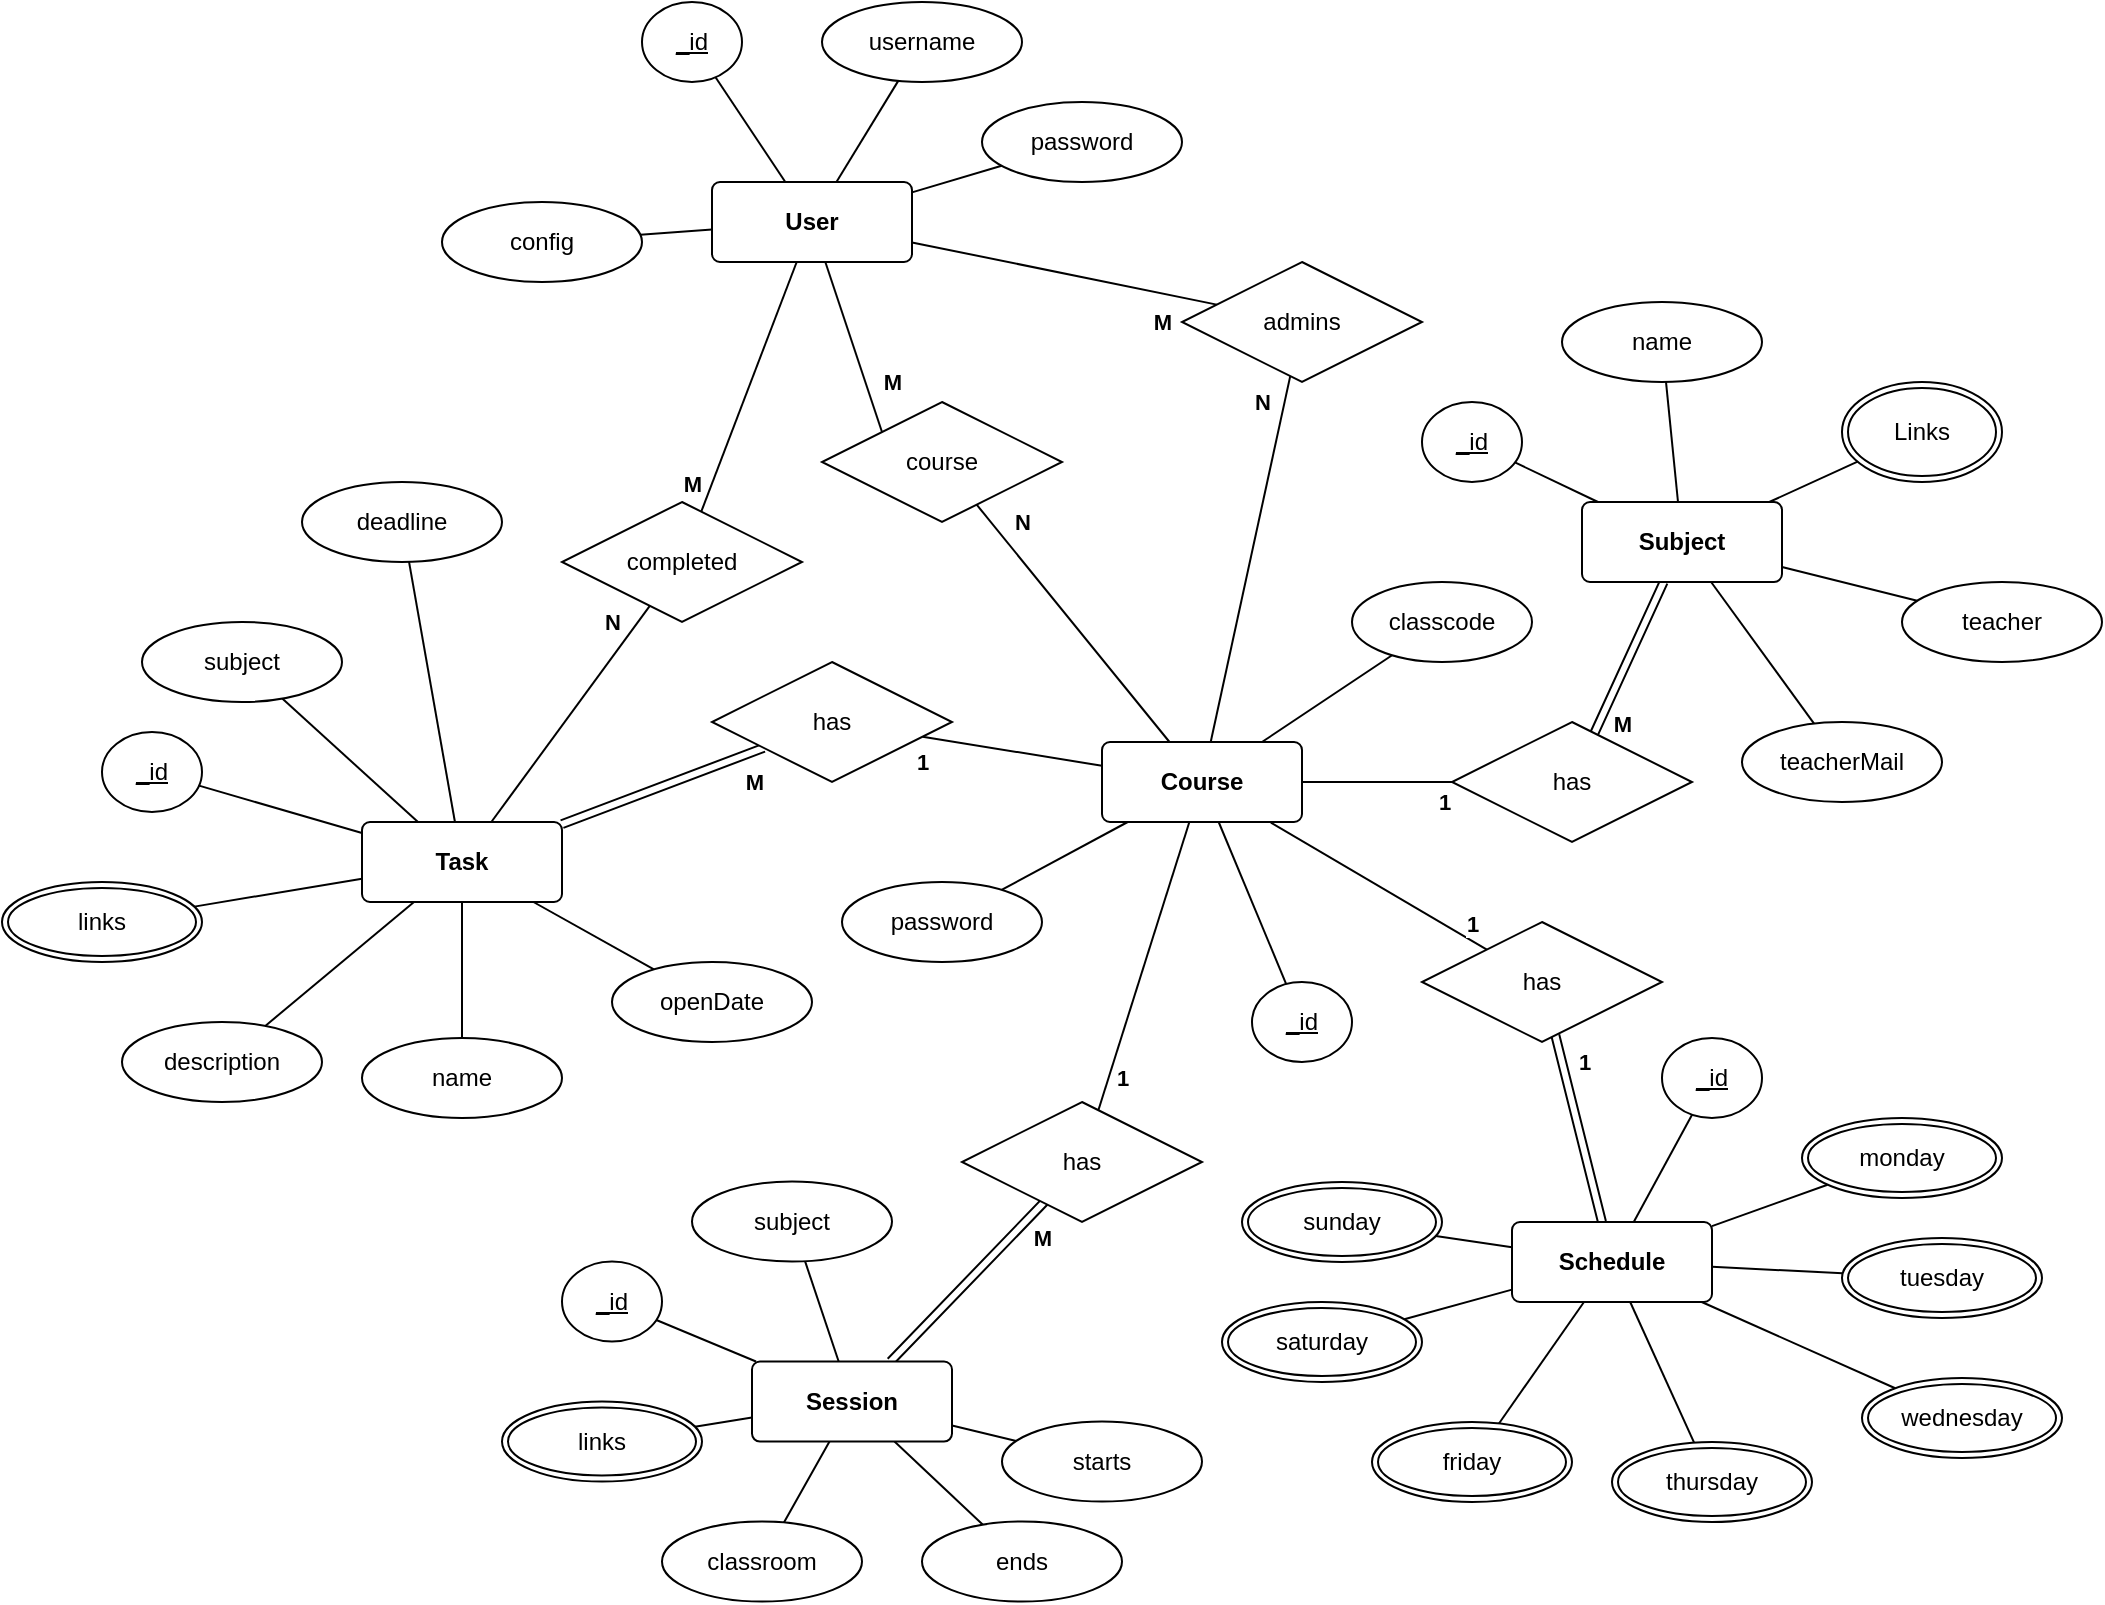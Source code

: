 <mxfile version="23.0.2" type="device" pages="2">
  <diagram name="Entity Relationship" id="S8gN6-BhLPwYL4KGZrap">
    <mxGraphModel dx="2465" dy="871" grid="1" gridSize="10" guides="1" tooltips="1" connect="1" arrows="1" fold="1" page="1" pageScale="1" pageWidth="850" pageHeight="1100" math="0" shadow="0">
      <root>
        <mxCell id="0" />
        <mxCell id="1" parent="0" />
        <mxCell id="y4S5AYt6GSjz_Cm7V7i8-9" style="rounded=0;orthogonalLoop=1;jettySize=auto;html=1;endArrow=none;endFill=0;" parent="1" source="y4S5AYt6GSjz_Cm7V7i8-1" target="y4S5AYt6GSjz_Cm7V7i8-3" edge="1">
          <mxGeometry relative="1" as="geometry" />
        </mxCell>
        <mxCell id="y4S5AYt6GSjz_Cm7V7i8-10" style="rounded=0;orthogonalLoop=1;jettySize=auto;html=1;endArrow=none;endFill=0;" parent="1" source="y4S5AYt6GSjz_Cm7V7i8-1" target="y4S5AYt6GSjz_Cm7V7i8-4" edge="1">
          <mxGeometry relative="1" as="geometry" />
        </mxCell>
        <mxCell id="y4S5AYt6GSjz_Cm7V7i8-12" style="rounded=0;orthogonalLoop=1;jettySize=auto;html=1;endArrow=none;endFill=0;" parent="1" source="y4S5AYt6GSjz_Cm7V7i8-1" target="y4S5AYt6GSjz_Cm7V7i8-8" edge="1">
          <mxGeometry relative="1" as="geometry" />
        </mxCell>
        <mxCell id="y4S5AYt6GSjz_Cm7V7i8-13" style="rounded=0;orthogonalLoop=1;jettySize=auto;html=1;endArrow=none;endFill=0;" parent="1" source="y4S5AYt6GSjz_Cm7V7i8-1" target="y4S5AYt6GSjz_Cm7V7i8-14" edge="1">
          <mxGeometry relative="1" as="geometry">
            <mxPoint x="219.817" y="141.238" as="targetPoint" />
          </mxGeometry>
        </mxCell>
        <mxCell id="y4S5AYt6GSjz_Cm7V7i8-22" style="rounded=0;orthogonalLoop=1;jettySize=auto;html=1;endArrow=none;endFill=0;" parent="1" source="y4S5AYt6GSjz_Cm7V7i8-1" target="M4_z1SbKPThjIAeW5d9M-13" edge="1">
          <mxGeometry relative="1" as="geometry">
            <mxPoint x="300.148" y="105.132" as="targetPoint" />
          </mxGeometry>
        </mxCell>
        <mxCell id="BXLAOujs_I3IAfQbhVxn-17" value="&lt;b&gt;M&lt;/b&gt;" style="edgeLabel;html=1;align=center;verticalAlign=middle;resizable=0;points=[];" vertex="1" connectable="0" parent="y4S5AYt6GSjz_Cm7V7i8-22">
          <mxGeometry x="0.693" relative="1" as="geometry">
            <mxPoint x="-4" y="13" as="offset" />
          </mxGeometry>
        </mxCell>
        <mxCell id="y4S5AYt6GSjz_Cm7V7i8-24" style="rounded=0;orthogonalLoop=1;jettySize=auto;html=1;endArrow=none;endFill=0;entryX=0;entryY=0;entryDx=0;entryDy=0;" parent="1" source="y4S5AYt6GSjz_Cm7V7i8-1" target="M4_z1SbKPThjIAeW5d9M-12" edge="1">
          <mxGeometry relative="1" as="geometry">
            <mxPoint x="301.344" y="170.371" as="targetPoint" />
          </mxGeometry>
        </mxCell>
        <mxCell id="BXLAOujs_I3IAfQbhVxn-3" value="&lt;b&gt;M&lt;/b&gt;" style="edgeLabel;html=1;align=center;verticalAlign=middle;resizable=0;points=[];" vertex="1" connectable="0" parent="y4S5AYt6GSjz_Cm7V7i8-24">
          <mxGeometry x="0.553" y="1" relative="1" as="geometry">
            <mxPoint x="10" y="-6" as="offset" />
          </mxGeometry>
        </mxCell>
        <mxCell id="y4S5AYt6GSjz_Cm7V7i8-1" value="&lt;b&gt;User&lt;/b&gt;" style="rounded=1;arcSize=10;whiteSpace=wrap;html=1;align=center;" parent="1" vertex="1">
          <mxGeometry x="255" y="160" width="100" height="40" as="geometry" />
        </mxCell>
        <mxCell id="y4S5AYt6GSjz_Cm7V7i8-3" value="username" style="ellipse;whiteSpace=wrap;html=1;align=center;" parent="1" vertex="1">
          <mxGeometry x="310" y="70" width="100" height="40" as="geometry" />
        </mxCell>
        <mxCell id="y4S5AYt6GSjz_Cm7V7i8-4" value="password" style="ellipse;whiteSpace=wrap;html=1;align=center;" parent="1" vertex="1">
          <mxGeometry x="390" y="120" width="100" height="40" as="geometry" />
        </mxCell>
        <mxCell id="y4S5AYt6GSjz_Cm7V7i8-8" value="config" style="ellipse;whiteSpace=wrap;html=1;align=center;" parent="1" vertex="1">
          <mxGeometry x="120" y="170" width="100" height="40" as="geometry" />
        </mxCell>
        <mxCell id="y4S5AYt6GSjz_Cm7V7i8-14" value="&lt;u&gt;_id&lt;/u&gt;" style="ellipse;whiteSpace=wrap;html=1;align=center;" parent="1" vertex="1">
          <mxGeometry x="220" y="70" width="50" height="40" as="geometry" />
        </mxCell>
        <mxCell id="y4S5AYt6GSjz_Cm7V7i8-31" style="rounded=0;orthogonalLoop=1;jettySize=auto;html=1;endArrow=none;endFill=0;" parent="1" source="y4S5AYt6GSjz_Cm7V7i8-16" target="M4_z1SbKPThjIAeW5d9M-7" edge="1">
          <mxGeometry relative="1" as="geometry">
            <mxPoint x="409.404" y="470.701" as="targetPoint" />
          </mxGeometry>
        </mxCell>
        <mxCell id="BXLAOujs_I3IAfQbhVxn-5" value="&lt;b&gt;1&lt;/b&gt;" style="edgeLabel;html=1;align=center;verticalAlign=middle;resizable=0;points=[];" vertex="1" connectable="0" parent="y4S5AYt6GSjz_Cm7V7i8-31">
          <mxGeometry x="0.504" y="-1" relative="1" as="geometry">
            <mxPoint x="-23" y="10" as="offset" />
          </mxGeometry>
        </mxCell>
        <mxCell id="y4S5AYt6GSjz_Cm7V7i8-32" style="rounded=0;orthogonalLoop=1;jettySize=auto;html=1;endArrow=none;endFill=0;" parent="1" source="y4S5AYt6GSjz_Cm7V7i8-16" target="M4_z1SbKPThjIAeW5d9M-1" edge="1">
          <mxGeometry relative="1" as="geometry">
            <mxPoint x="605.054" y="456.299" as="targetPoint" />
          </mxGeometry>
        </mxCell>
        <mxCell id="BXLAOujs_I3IAfQbhVxn-11" value="&lt;b&gt;1&lt;/b&gt;" style="edgeLabel;html=1;align=center;verticalAlign=middle;resizable=0;points=[];" vertex="1" connectable="0" parent="y4S5AYt6GSjz_Cm7V7i8-32">
          <mxGeometry x="0.556" relative="1" as="geometry">
            <mxPoint x="12" y="10" as="offset" />
          </mxGeometry>
        </mxCell>
        <mxCell id="y4S5AYt6GSjz_Cm7V7i8-33" style="rounded=0;orthogonalLoop=1;jettySize=auto;html=1;endArrow=none;endFill=0;" parent="1" source="y4S5AYt6GSjz_Cm7V7i8-16" target="y4S5AYt6GSjz_Cm7V7i8-17" edge="1">
          <mxGeometry relative="1" as="geometry" />
        </mxCell>
        <mxCell id="y4S5AYt6GSjz_Cm7V7i8-34" style="rounded=0;orthogonalLoop=1;jettySize=auto;html=1;endArrow=none;endFill=0;" parent="1" source="y4S5AYt6GSjz_Cm7V7i8-16" target="y4S5AYt6GSjz_Cm7V7i8-20" edge="1">
          <mxGeometry relative="1" as="geometry" />
        </mxCell>
        <mxCell id="y4S5AYt6GSjz_Cm7V7i8-35" style="rounded=0;orthogonalLoop=1;jettySize=auto;html=1;endArrow=none;endFill=0;" parent="1" source="y4S5AYt6GSjz_Cm7V7i8-16" target="y4S5AYt6GSjz_Cm7V7i8-18" edge="1">
          <mxGeometry relative="1" as="geometry" />
        </mxCell>
        <mxCell id="y4S5AYt6GSjz_Cm7V7i8-36" style="rounded=0;orthogonalLoop=1;jettySize=auto;html=1;endArrow=none;endFill=0;" parent="1" source="y4S5AYt6GSjz_Cm7V7i8-16" target="M4_z1SbKPThjIAeW5d9M-5" edge="1">
          <mxGeometry relative="1" as="geometry">
            <mxPoint x="452.234" y="522.439" as="targetPoint" />
          </mxGeometry>
        </mxCell>
        <mxCell id="BXLAOujs_I3IAfQbhVxn-7" value="&lt;b&gt;1&lt;/b&gt;" style="edgeLabel;html=1;align=center;verticalAlign=middle;resizable=0;points=[];" vertex="1" connectable="0" parent="y4S5AYt6GSjz_Cm7V7i8-36">
          <mxGeometry x="0.623" y="1" relative="1" as="geometry">
            <mxPoint x="2" y="11" as="offset" />
          </mxGeometry>
        </mxCell>
        <mxCell id="y4S5AYt6GSjz_Cm7V7i8-16" value="&lt;b&gt;Course &lt;br&gt;&lt;/b&gt;" style="rounded=1;arcSize=10;whiteSpace=wrap;html=1;align=center;" parent="1" vertex="1">
          <mxGeometry x="450" y="440" width="100" height="40" as="geometry" />
        </mxCell>
        <mxCell id="y4S5AYt6GSjz_Cm7V7i8-17" value="&lt;u&gt;_id&lt;/u&gt;" style="ellipse;whiteSpace=wrap;html=1;align=center;" parent="1" vertex="1">
          <mxGeometry x="525" y="560" width="50" height="40" as="geometry" />
        </mxCell>
        <mxCell id="y4S5AYt6GSjz_Cm7V7i8-18" value="classcode" style="ellipse;whiteSpace=wrap;html=1;align=center;" parent="1" vertex="1">
          <mxGeometry x="575" y="360" width="90" height="40" as="geometry" />
        </mxCell>
        <mxCell id="y4S5AYt6GSjz_Cm7V7i8-20" value="password" style="ellipse;whiteSpace=wrap;html=1;align=center;" parent="1" vertex="1">
          <mxGeometry x="320" y="510" width="100" height="40" as="geometry" />
        </mxCell>
        <mxCell id="y4S5AYt6GSjz_Cm7V7i8-26" style="rounded=0;orthogonalLoop=1;jettySize=auto;html=1;endArrow=none;endFill=0;" parent="1" source="M4_z1SbKPThjIAeW5d9M-3" target="y4S5AYt6GSjz_Cm7V7i8-16" edge="1">
          <mxGeometry relative="1" as="geometry">
            <mxPoint x="563.376" y="531.138" as="sourcePoint" />
          </mxGeometry>
        </mxCell>
        <mxCell id="BXLAOujs_I3IAfQbhVxn-9" value="&lt;b&gt;1&lt;/b&gt;" style="edgeLabel;html=1;align=center;verticalAlign=middle;resizable=0;points=[];" vertex="1" connectable="0" parent="y4S5AYt6GSjz_Cm7V7i8-26">
          <mxGeometry x="-0.565" y="3" relative="1" as="geometry">
            <mxPoint x="18" y="-2" as="offset" />
          </mxGeometry>
        </mxCell>
        <mxCell id="y4S5AYt6GSjz_Cm7V7i8-48" style="rounded=0;orthogonalLoop=1;jettySize=auto;html=1;endArrow=none;endFill=0;" parent="1" source="y4S5AYt6GSjz_Cm7V7i8-37" target="y4S5AYt6GSjz_Cm7V7i8-39" edge="1">
          <mxGeometry relative="1" as="geometry" />
        </mxCell>
        <mxCell id="y4S5AYt6GSjz_Cm7V7i8-49" style="rounded=0;orthogonalLoop=1;jettySize=auto;html=1;endArrow=none;endFill=0;" parent="1" source="y4S5AYt6GSjz_Cm7V7i8-37" target="y4S5AYt6GSjz_Cm7V7i8-40" edge="1">
          <mxGeometry relative="1" as="geometry" />
        </mxCell>
        <mxCell id="y4S5AYt6GSjz_Cm7V7i8-50" style="rounded=0;orthogonalLoop=1;jettySize=auto;html=1;endArrow=none;endFill=0;" parent="1" source="y4S5AYt6GSjz_Cm7V7i8-37" target="y4S5AYt6GSjz_Cm7V7i8-41" edge="1">
          <mxGeometry relative="1" as="geometry" />
        </mxCell>
        <mxCell id="y4S5AYt6GSjz_Cm7V7i8-51" style="rounded=0;orthogonalLoop=1;jettySize=auto;html=1;endArrow=none;endFill=0;" parent="1" source="y4S5AYt6GSjz_Cm7V7i8-37" target="y4S5AYt6GSjz_Cm7V7i8-42" edge="1">
          <mxGeometry relative="1" as="geometry" />
        </mxCell>
        <mxCell id="y4S5AYt6GSjz_Cm7V7i8-52" style="rounded=0;orthogonalLoop=1;jettySize=auto;html=1;endArrow=none;endFill=0;" parent="1" source="y4S5AYt6GSjz_Cm7V7i8-37" target="y4S5AYt6GSjz_Cm7V7i8-43" edge="1">
          <mxGeometry relative="1" as="geometry" />
        </mxCell>
        <mxCell id="y4S5AYt6GSjz_Cm7V7i8-53" style="rounded=0;orthogonalLoop=1;jettySize=auto;html=1;endArrow=none;endFill=0;" parent="1" source="y4S5AYt6GSjz_Cm7V7i8-37" target="y4S5AYt6GSjz_Cm7V7i8-44" edge="1">
          <mxGeometry relative="1" as="geometry" />
        </mxCell>
        <mxCell id="y4S5AYt6GSjz_Cm7V7i8-61" style="rounded=0;orthogonalLoop=1;jettySize=auto;html=1;endArrow=none;endFill=0;" parent="1" source="y4S5AYt6GSjz_Cm7V7i8-37" target="y4S5AYt6GSjz_Cm7V7i8-60" edge="1">
          <mxGeometry relative="1" as="geometry" />
        </mxCell>
        <mxCell id="M4_z1SbKPThjIAeW5d9M-8" style="rounded=0;orthogonalLoop=1;jettySize=auto;html=1;shape=link;" edge="1" parent="1" source="y4S5AYt6GSjz_Cm7V7i8-37" target="M4_z1SbKPThjIAeW5d9M-7">
          <mxGeometry relative="1" as="geometry" />
        </mxCell>
        <mxCell id="BXLAOujs_I3IAfQbhVxn-6" value="&lt;b&gt;M&lt;/b&gt;" style="edgeLabel;html=1;align=center;verticalAlign=middle;resizable=0;points=[];" vertex="1" connectable="0" parent="M4_z1SbKPThjIAeW5d9M-8">
          <mxGeometry x="0.574" relative="1" as="geometry">
            <mxPoint x="16" y="9" as="offset" />
          </mxGeometry>
        </mxCell>
        <mxCell id="y4S5AYt6GSjz_Cm7V7i8-37" value="&lt;b&gt;Task&lt;/b&gt;" style="rounded=1;arcSize=10;whiteSpace=wrap;html=1;align=center;" parent="1" vertex="1">
          <mxGeometry x="80" y="480" width="100" height="40" as="geometry" />
        </mxCell>
        <mxCell id="y4S5AYt6GSjz_Cm7V7i8-39" value="subject" style="ellipse;whiteSpace=wrap;html=1;align=center;" parent="1" vertex="1">
          <mxGeometry x="-30" y="380" width="100" height="40" as="geometry" />
        </mxCell>
        <mxCell id="y4S5AYt6GSjz_Cm7V7i8-40" value="deadline" style="ellipse;whiteSpace=wrap;html=1;align=center;" parent="1" vertex="1">
          <mxGeometry x="50" y="310" width="100" height="40" as="geometry" />
        </mxCell>
        <mxCell id="y4S5AYt6GSjz_Cm7V7i8-41" value="openDate" style="ellipse;whiteSpace=wrap;html=1;align=center;" parent="1" vertex="1">
          <mxGeometry x="205" y="550" width="100" height="40" as="geometry" />
        </mxCell>
        <mxCell id="y4S5AYt6GSjz_Cm7V7i8-42" value="name" style="ellipse;whiteSpace=wrap;html=1;align=center;" parent="1" vertex="1">
          <mxGeometry x="80" y="588" width="100" height="40" as="geometry" />
        </mxCell>
        <mxCell id="y4S5AYt6GSjz_Cm7V7i8-43" value="description" style="ellipse;whiteSpace=wrap;html=1;align=center;" parent="1" vertex="1">
          <mxGeometry x="-40" y="580" width="100" height="40" as="geometry" />
        </mxCell>
        <mxCell id="y4S5AYt6GSjz_Cm7V7i8-44" value="links" style="ellipse;shape=doubleEllipse;margin=3;whiteSpace=wrap;html=1;align=center;" parent="1" vertex="1">
          <mxGeometry x="-100" y="510" width="100" height="40" as="geometry" />
        </mxCell>
        <mxCell id="y4S5AYt6GSjz_Cm7V7i8-62" style="rounded=0;orthogonalLoop=1;jettySize=auto;html=1;endArrow=none;endFill=0;" parent="1" source="y4S5AYt6GSjz_Cm7V7i8-54" target="y4S5AYt6GSjz_Cm7V7i8-57" edge="1">
          <mxGeometry relative="1" as="geometry" />
        </mxCell>
        <mxCell id="y4S5AYt6GSjz_Cm7V7i8-63" style="rounded=0;orthogonalLoop=1;jettySize=auto;html=1;endArrow=none;endFill=0;" parent="1" source="y4S5AYt6GSjz_Cm7V7i8-54" target="y4S5AYt6GSjz_Cm7V7i8-55" edge="1">
          <mxGeometry relative="1" as="geometry" />
        </mxCell>
        <mxCell id="y4S5AYt6GSjz_Cm7V7i8-64" style="rounded=0;orthogonalLoop=1;jettySize=auto;html=1;endArrow=none;endFill=0;" parent="1" source="y4S5AYt6GSjz_Cm7V7i8-54" target="y4S5AYt6GSjz_Cm7V7i8-56" edge="1">
          <mxGeometry relative="1" as="geometry" />
        </mxCell>
        <mxCell id="y4S5AYt6GSjz_Cm7V7i8-65" style="rounded=0;orthogonalLoop=1;jettySize=auto;html=1;endArrow=none;endFill=0;" parent="1" source="y4S5AYt6GSjz_Cm7V7i8-54" target="y4S5AYt6GSjz_Cm7V7i8-59" edge="1">
          <mxGeometry relative="1" as="geometry" />
        </mxCell>
        <mxCell id="M4_z1SbKPThjIAeW5d9M-2" style="rounded=0;orthogonalLoop=1;jettySize=auto;html=1;endArrow=none;endFill=0;shape=link;" edge="1" parent="1" source="y4S5AYt6GSjz_Cm7V7i8-54" target="M4_z1SbKPThjIAeW5d9M-1">
          <mxGeometry relative="1" as="geometry" />
        </mxCell>
        <mxCell id="BXLAOujs_I3IAfQbhVxn-16" value="&lt;b&gt;M&lt;/b&gt;" style="edgeLabel;html=1;align=center;verticalAlign=middle;resizable=0;points=[];" vertex="1" connectable="0" parent="M4_z1SbKPThjIAeW5d9M-2">
          <mxGeometry x="0.596" relative="1" as="geometry">
            <mxPoint x="7" y="10" as="offset" />
          </mxGeometry>
        </mxCell>
        <mxCell id="y4S5AYt6GSjz_Cm7V7i8-54" value="&lt;b&gt;Subject&lt;/b&gt;" style="rounded=1;arcSize=10;whiteSpace=wrap;html=1;align=center;" parent="1" vertex="1">
          <mxGeometry x="690" y="320" width="100" height="40" as="geometry" />
        </mxCell>
        <mxCell id="y4S5AYt6GSjz_Cm7V7i8-55" value="teacher" style="ellipse;whiteSpace=wrap;html=1;align=center;" parent="1" vertex="1">
          <mxGeometry x="850" y="360" width="100" height="40" as="geometry" />
        </mxCell>
        <mxCell id="y4S5AYt6GSjz_Cm7V7i8-56" value="name" style="ellipse;whiteSpace=wrap;html=1;align=center;" parent="1" vertex="1">
          <mxGeometry x="680" y="220" width="100" height="40" as="geometry" />
        </mxCell>
        <mxCell id="y4S5AYt6GSjz_Cm7V7i8-57" value="teacherMail" style="ellipse;whiteSpace=wrap;html=1;align=center;" parent="1" vertex="1">
          <mxGeometry x="770" y="430" width="100" height="40" as="geometry" />
        </mxCell>
        <mxCell id="y4S5AYt6GSjz_Cm7V7i8-59" value="&lt;u&gt;_id&lt;/u&gt;" style="ellipse;whiteSpace=wrap;html=1;align=center;" parent="1" vertex="1">
          <mxGeometry x="610" y="270" width="50" height="40" as="geometry" />
        </mxCell>
        <mxCell id="y4S5AYt6GSjz_Cm7V7i8-60" value="&lt;u&gt;_id&lt;/u&gt;" style="ellipse;whiteSpace=wrap;html=1;align=center;" parent="1" vertex="1">
          <mxGeometry x="-50" y="435" width="50" height="40" as="geometry" />
        </mxCell>
        <mxCell id="y4S5AYt6GSjz_Cm7V7i8-67" style="rounded=0;orthogonalLoop=1;jettySize=auto;html=1;endArrow=none;endFill=0;" parent="1" source="y4S5AYt6GSjz_Cm7V7i8-71" target="y4S5AYt6GSjz_Cm7V7i8-74" edge="1">
          <mxGeometry relative="1" as="geometry" />
        </mxCell>
        <mxCell id="y4S5AYt6GSjz_Cm7V7i8-68" style="rounded=0;orthogonalLoop=1;jettySize=auto;html=1;endArrow=none;endFill=0;" parent="1" source="y4S5AYt6GSjz_Cm7V7i8-71" target="y4S5AYt6GSjz_Cm7V7i8-72" edge="1">
          <mxGeometry relative="1" as="geometry" />
        </mxCell>
        <mxCell id="y4S5AYt6GSjz_Cm7V7i8-69" style="rounded=0;orthogonalLoop=1;jettySize=auto;html=1;endArrow=none;endFill=0;" parent="1" source="y4S5AYt6GSjz_Cm7V7i8-71" target="y4S5AYt6GSjz_Cm7V7i8-73" edge="1">
          <mxGeometry relative="1" as="geometry" />
        </mxCell>
        <mxCell id="y4S5AYt6GSjz_Cm7V7i8-70" style="rounded=0;orthogonalLoop=1;jettySize=auto;html=1;endArrow=none;endFill=0;" parent="1" source="y4S5AYt6GSjz_Cm7V7i8-71" target="y4S5AYt6GSjz_Cm7V7i8-75" edge="1">
          <mxGeometry relative="1" as="geometry" />
        </mxCell>
        <mxCell id="WjdqvTIG3oJ_21AbN3Mc-2" style="rounded=0;orthogonalLoop=1;jettySize=auto;html=1;endArrow=none;endFill=0;" edge="1" parent="1" source="y4S5AYt6GSjz_Cm7V7i8-71" target="WjdqvTIG3oJ_21AbN3Mc-1">
          <mxGeometry relative="1" as="geometry" />
        </mxCell>
        <mxCell id="M4_z1SbKPThjIAeW5d9M-6" style="rounded=0;orthogonalLoop=1;jettySize=auto;html=1;endArrow=none;endFill=0;shape=link;" edge="1" parent="1" source="y4S5AYt6GSjz_Cm7V7i8-71">
          <mxGeometry relative="1" as="geometry">
            <mxPoint x="440.482" y="650.001" as="targetPoint" />
          </mxGeometry>
        </mxCell>
        <mxCell id="BXLAOujs_I3IAfQbhVxn-8" value="&lt;b&gt;M&lt;/b&gt;" style="edgeLabel;html=1;align=center;verticalAlign=middle;resizable=0;points=[];" vertex="1" connectable="0" parent="M4_z1SbKPThjIAeW5d9M-6">
          <mxGeometry x="0.335" y="-1" relative="1" as="geometry">
            <mxPoint x="11" y="4" as="offset" />
          </mxGeometry>
        </mxCell>
        <mxCell id="y4S5AYt6GSjz_Cm7V7i8-71" value="&lt;b&gt;Session&lt;/b&gt;" style="rounded=1;arcSize=10;whiteSpace=wrap;html=1;align=center;" parent="1" vertex="1">
          <mxGeometry x="275" y="749.76" width="100" height="40" as="geometry" />
        </mxCell>
        <mxCell id="y4S5AYt6GSjz_Cm7V7i8-72" value="ends" style="ellipse;whiteSpace=wrap;html=1;align=center;" parent="1" vertex="1">
          <mxGeometry x="360" y="829.76" width="100" height="40" as="geometry" />
        </mxCell>
        <mxCell id="y4S5AYt6GSjz_Cm7V7i8-73" value="starts" style="ellipse;whiteSpace=wrap;html=1;align=center;" parent="1" vertex="1">
          <mxGeometry x="400" y="779.76" width="100" height="40" as="geometry" />
        </mxCell>
        <mxCell id="y4S5AYt6GSjz_Cm7V7i8-74" value="classroom" style="ellipse;whiteSpace=wrap;html=1;align=center;" parent="1" vertex="1">
          <mxGeometry x="230" y="829.76" width="100" height="40" as="geometry" />
        </mxCell>
        <mxCell id="y4S5AYt6GSjz_Cm7V7i8-75" value="&lt;u&gt;_id&lt;/u&gt;" style="ellipse;whiteSpace=wrap;html=1;align=center;" parent="1" vertex="1">
          <mxGeometry x="180" y="699.76" width="50" height="40" as="geometry" />
        </mxCell>
        <mxCell id="y4S5AYt6GSjz_Cm7V7i8-79" style="rounded=0;orthogonalLoop=1;jettySize=auto;html=1;endArrow=none;endFill=0;" parent="1" source="y4S5AYt6GSjz_Cm7V7i8-80" target="y4S5AYt6GSjz_Cm7V7i8-84" edge="1">
          <mxGeometry relative="1" as="geometry" />
        </mxCell>
        <mxCell id="y4S5AYt6GSjz_Cm7V7i8-92" style="rounded=0;orthogonalLoop=1;jettySize=auto;html=1;endArrow=none;endFill=0;" parent="1" source="y4S5AYt6GSjz_Cm7V7i8-80" target="y4S5AYt6GSjz_Cm7V7i8-85" edge="1">
          <mxGeometry relative="1" as="geometry" />
        </mxCell>
        <mxCell id="y4S5AYt6GSjz_Cm7V7i8-94" style="rounded=0;orthogonalLoop=1;jettySize=auto;html=1;endArrow=none;endFill=0;" parent="1" source="y4S5AYt6GSjz_Cm7V7i8-80" target="y4S5AYt6GSjz_Cm7V7i8-86" edge="1">
          <mxGeometry relative="1" as="geometry" />
        </mxCell>
        <mxCell id="y4S5AYt6GSjz_Cm7V7i8-95" style="rounded=0;orthogonalLoop=1;jettySize=auto;html=1;endArrow=none;endFill=0;" parent="1" source="y4S5AYt6GSjz_Cm7V7i8-80" target="y4S5AYt6GSjz_Cm7V7i8-87" edge="1">
          <mxGeometry relative="1" as="geometry" />
        </mxCell>
        <mxCell id="y4S5AYt6GSjz_Cm7V7i8-96" style="rounded=0;orthogonalLoop=1;jettySize=auto;html=1;endArrow=none;endFill=0;" parent="1" source="y4S5AYt6GSjz_Cm7V7i8-80" target="y4S5AYt6GSjz_Cm7V7i8-88" edge="1">
          <mxGeometry relative="1" as="geometry" />
        </mxCell>
        <mxCell id="y4S5AYt6GSjz_Cm7V7i8-97" style="rounded=0;orthogonalLoop=1;jettySize=auto;html=1;endArrow=none;endFill=0;" parent="1" source="y4S5AYt6GSjz_Cm7V7i8-80" target="y4S5AYt6GSjz_Cm7V7i8-89" edge="1">
          <mxGeometry relative="1" as="geometry" />
        </mxCell>
        <mxCell id="y4S5AYt6GSjz_Cm7V7i8-98" style="rounded=0;orthogonalLoop=1;jettySize=auto;html=1;endArrow=none;endFill=0;" parent="1" source="y4S5AYt6GSjz_Cm7V7i8-80" target="y4S5AYt6GSjz_Cm7V7i8-90" edge="1">
          <mxGeometry relative="1" as="geometry" />
        </mxCell>
        <mxCell id="y4S5AYt6GSjz_Cm7V7i8-99" style="rounded=0;orthogonalLoop=1;jettySize=auto;html=1;endArrow=none;endFill=0;" parent="1" source="y4S5AYt6GSjz_Cm7V7i8-80" target="y4S5AYt6GSjz_Cm7V7i8-91" edge="1">
          <mxGeometry relative="1" as="geometry" />
        </mxCell>
        <mxCell id="M4_z1SbKPThjIAeW5d9M-4" style="rounded=0;orthogonalLoop=1;jettySize=auto;html=1;endArrow=none;endFill=0;shape=link;" edge="1" parent="1" source="y4S5AYt6GSjz_Cm7V7i8-80" target="M4_z1SbKPThjIAeW5d9M-3">
          <mxGeometry relative="1" as="geometry" />
        </mxCell>
        <mxCell id="BXLAOujs_I3IAfQbhVxn-15" value="&lt;b&gt;1&lt;/b&gt;" style="edgeLabel;html=1;align=center;verticalAlign=middle;resizable=0;points=[];" vertex="1" connectable="0" parent="M4_z1SbKPThjIAeW5d9M-4">
          <mxGeometry x="0.506" y="-1" relative="1" as="geometry">
            <mxPoint x="7" y="-10" as="offset" />
          </mxGeometry>
        </mxCell>
        <mxCell id="y4S5AYt6GSjz_Cm7V7i8-80" value="&lt;b&gt;Schedule&lt;/b&gt;" style="rounded=1;arcSize=10;whiteSpace=wrap;html=1;align=center;" parent="1" vertex="1">
          <mxGeometry x="655" y="680" width="100" height="40" as="geometry" />
        </mxCell>
        <mxCell id="y4S5AYt6GSjz_Cm7V7i8-84" value="&lt;u&gt;_id&lt;/u&gt;" style="ellipse;whiteSpace=wrap;html=1;align=center;" parent="1" vertex="1">
          <mxGeometry x="730" y="588" width="50" height="40" as="geometry" />
        </mxCell>
        <mxCell id="y4S5AYt6GSjz_Cm7V7i8-85" value="monday" style="ellipse;shape=doubleEllipse;margin=3;whiteSpace=wrap;html=1;align=center;" parent="1" vertex="1">
          <mxGeometry x="800" y="628" width="100" height="40" as="geometry" />
        </mxCell>
        <mxCell id="y4S5AYt6GSjz_Cm7V7i8-86" value="tuesday" style="ellipse;shape=doubleEllipse;margin=3;whiteSpace=wrap;html=1;align=center;" parent="1" vertex="1">
          <mxGeometry x="820" y="688" width="100" height="40" as="geometry" />
        </mxCell>
        <mxCell id="y4S5AYt6GSjz_Cm7V7i8-87" value="wednesday" style="ellipse;shape=doubleEllipse;margin=3;whiteSpace=wrap;html=1;align=center;" parent="1" vertex="1">
          <mxGeometry x="830" y="758" width="100" height="40" as="geometry" />
        </mxCell>
        <mxCell id="y4S5AYt6GSjz_Cm7V7i8-88" value="thursday" style="ellipse;shape=doubleEllipse;margin=3;whiteSpace=wrap;html=1;align=center;" parent="1" vertex="1">
          <mxGeometry x="705" y="790" width="100" height="40" as="geometry" />
        </mxCell>
        <mxCell id="y4S5AYt6GSjz_Cm7V7i8-89" value="friday" style="ellipse;shape=doubleEllipse;margin=3;whiteSpace=wrap;html=1;align=center;" parent="1" vertex="1">
          <mxGeometry x="585" y="780" width="100" height="40" as="geometry" />
        </mxCell>
        <mxCell id="y4S5AYt6GSjz_Cm7V7i8-90" value="saturday" style="ellipse;shape=doubleEllipse;margin=3;whiteSpace=wrap;html=1;align=center;" parent="1" vertex="1">
          <mxGeometry x="510" y="720" width="100" height="40" as="geometry" />
        </mxCell>
        <mxCell id="y4S5AYt6GSjz_Cm7V7i8-91" value="sunday" style="ellipse;shape=doubleEllipse;margin=3;whiteSpace=wrap;html=1;align=center;" parent="1" vertex="1">
          <mxGeometry x="520" y="660" width="100" height="40" as="geometry" />
        </mxCell>
        <mxCell id="YZW3cUTxcd9GPrvXteH5-3" style="rounded=0;orthogonalLoop=1;jettySize=auto;html=1;endArrow=none;endFill=0;" edge="1" parent="1" source="YZW3cUTxcd9GPrvXteH5-2" target="y4S5AYt6GSjz_Cm7V7i8-54">
          <mxGeometry relative="1" as="geometry" />
        </mxCell>
        <mxCell id="YZW3cUTxcd9GPrvXteH5-2" value="Links" style="ellipse;shape=doubleEllipse;margin=3;whiteSpace=wrap;html=1;align=center;" vertex="1" parent="1">
          <mxGeometry x="820" y="260" width="80" height="50" as="geometry" />
        </mxCell>
        <mxCell id="iAXmKnqxlchyoOiD9XhS-2" style="rounded=0;orthogonalLoop=1;jettySize=auto;html=1;endArrow=none;endFill=0;" edge="1" parent="1" source="iAXmKnqxlchyoOiD9XhS-1" target="y4S5AYt6GSjz_Cm7V7i8-71">
          <mxGeometry relative="1" as="geometry" />
        </mxCell>
        <mxCell id="iAXmKnqxlchyoOiD9XhS-1" value="subject" style="ellipse;whiteSpace=wrap;html=1;align=center;" vertex="1" parent="1">
          <mxGeometry x="245" y="659.76" width="100" height="40" as="geometry" />
        </mxCell>
        <mxCell id="WjdqvTIG3oJ_21AbN3Mc-1" value="links" style="ellipse;shape=doubleEllipse;margin=3;whiteSpace=wrap;html=1;align=center;" vertex="1" parent="1">
          <mxGeometry x="150" y="769.76" width="100" height="40" as="geometry" />
        </mxCell>
        <mxCell id="M4_z1SbKPThjIAeW5d9M-1" value="has" style="shape=rhombus;perimeter=rhombusPerimeter;whiteSpace=wrap;html=1;align=center;" vertex="1" parent="1">
          <mxGeometry x="625" y="430" width="120" height="60" as="geometry" />
        </mxCell>
        <mxCell id="M4_z1SbKPThjIAeW5d9M-3" value="has" style="shape=rhombus;perimeter=rhombusPerimeter;whiteSpace=wrap;html=1;align=center;" vertex="1" parent="1">
          <mxGeometry x="610" y="530" width="120" height="60" as="geometry" />
        </mxCell>
        <mxCell id="M4_z1SbKPThjIAeW5d9M-5" value="has" style="shape=rhombus;perimeter=rhombusPerimeter;whiteSpace=wrap;html=1;align=center;" vertex="1" parent="1">
          <mxGeometry x="380" y="620" width="120" height="60" as="geometry" />
        </mxCell>
        <mxCell id="M4_z1SbKPThjIAeW5d9M-7" value="has" style="shape=rhombus;perimeter=rhombusPerimeter;whiteSpace=wrap;html=1;align=center;" vertex="1" parent="1">
          <mxGeometry x="255" y="400" width="120" height="60" as="geometry" />
        </mxCell>
        <mxCell id="M4_z1SbKPThjIAeW5d9M-10" style="rounded=0;orthogonalLoop=1;jettySize=auto;html=1;endArrow=none;endFill=0;" edge="1" parent="1" source="M4_z1SbKPThjIAeW5d9M-9" target="y4S5AYt6GSjz_Cm7V7i8-1">
          <mxGeometry relative="1" as="geometry" />
        </mxCell>
        <mxCell id="BXLAOujs_I3IAfQbhVxn-1" value="&lt;b&gt;M&lt;/b&gt;" style="edgeLabel;html=1;align=center;verticalAlign=middle;resizable=0;points=[];" vertex="1" connectable="0" parent="M4_z1SbKPThjIAeW5d9M-10">
          <mxGeometry x="-0.702" y="2" relative="1" as="geometry">
            <mxPoint x="-10" y="5" as="offset" />
          </mxGeometry>
        </mxCell>
        <mxCell id="M4_z1SbKPThjIAeW5d9M-11" style="rounded=0;orthogonalLoop=1;jettySize=auto;html=1;endArrow=none;endFill=0;" edge="1" parent="1" source="M4_z1SbKPThjIAeW5d9M-9" target="y4S5AYt6GSjz_Cm7V7i8-37">
          <mxGeometry relative="1" as="geometry">
            <mxPoint x="296.735" y="368.367" as="sourcePoint" />
          </mxGeometry>
        </mxCell>
        <mxCell id="BXLAOujs_I3IAfQbhVxn-2" value="&lt;b&gt;N&lt;/b&gt;" style="edgeLabel;html=1;align=center;verticalAlign=middle;resizable=0;points=[];" vertex="1" connectable="0" parent="M4_z1SbKPThjIAeW5d9M-11">
          <mxGeometry x="-0.618" y="1" relative="1" as="geometry">
            <mxPoint x="-5" y="-13" as="offset" />
          </mxGeometry>
        </mxCell>
        <mxCell id="M4_z1SbKPThjIAeW5d9M-9" value="completed" style="shape=rhombus;perimeter=rhombusPerimeter;whiteSpace=wrap;html=1;align=center;" vertex="1" parent="1">
          <mxGeometry x="180" y="320" width="120" height="60" as="geometry" />
        </mxCell>
        <mxCell id="M4_z1SbKPThjIAeW5d9M-15" style="rounded=0;orthogonalLoop=1;jettySize=auto;html=1;endArrow=none;endFill=0;" edge="1" parent="1" source="M4_z1SbKPThjIAeW5d9M-12" target="y4S5AYt6GSjz_Cm7V7i8-16">
          <mxGeometry relative="1" as="geometry" />
        </mxCell>
        <mxCell id="BXLAOujs_I3IAfQbhVxn-4" value="&lt;b&gt;N&lt;/b&gt;" style="edgeLabel;html=1;align=center;verticalAlign=middle;resizable=0;points=[];" vertex="1" connectable="0" parent="M4_z1SbKPThjIAeW5d9M-15">
          <mxGeometry x="-0.738" y="1" relative="1" as="geometry">
            <mxPoint x="9" y="-6" as="offset" />
          </mxGeometry>
        </mxCell>
        <mxCell id="M4_z1SbKPThjIAeW5d9M-12" value="course" style="shape=rhombus;perimeter=rhombusPerimeter;whiteSpace=wrap;html=1;align=center;" vertex="1" parent="1">
          <mxGeometry x="310" y="270" width="120" height="60" as="geometry" />
        </mxCell>
        <mxCell id="M4_z1SbKPThjIAeW5d9M-14" style="rounded=0;orthogonalLoop=1;jettySize=auto;html=1;endArrow=none;endFill=0;" edge="1" parent="1" source="M4_z1SbKPThjIAeW5d9M-13" target="y4S5AYt6GSjz_Cm7V7i8-16">
          <mxGeometry relative="1" as="geometry" />
        </mxCell>
        <mxCell id="BXLAOujs_I3IAfQbhVxn-18" value="&lt;b&gt;N&lt;/b&gt;" style="edgeLabel;html=1;align=center;verticalAlign=middle;resizable=0;points=[];" vertex="1" connectable="0" parent="M4_z1SbKPThjIAeW5d9M-14">
          <mxGeometry x="-0.835" relative="1" as="geometry">
            <mxPoint x="-11" y="-2" as="offset" />
          </mxGeometry>
        </mxCell>
        <mxCell id="M4_z1SbKPThjIAeW5d9M-13" value="admins" style="shape=rhombus;perimeter=rhombusPerimeter;whiteSpace=wrap;html=1;align=center;" vertex="1" parent="1">
          <mxGeometry x="490" y="200" width="120" height="60" as="geometry" />
        </mxCell>
      </root>
    </mxGraphModel>
  </diagram>
  <diagram id="T0F90A-4qRAYQ4HcVYow" name="Logical Schema">
    <mxGraphModel dx="2600" dy="943" grid="1" gridSize="10" guides="1" tooltips="1" connect="1" arrows="1" fold="1" page="1" pageScale="1" pageWidth="850" pageHeight="1100" math="0" shadow="0">
      <root>
        <mxCell id="0" />
        <mxCell id="1" parent="0" />
        <mxCell id="mKAEsYpsJ_WFlJBYBa0u-1" value="&lt;font style=&quot;font-size: 20px;&quot;&gt;User&lt;/font&gt;" style="shape=table;startSize=30;container=1;collapsible=1;childLayout=tableLayout;fixedRows=1;rowLines=0;fontStyle=1;align=center;resizeLast=1;html=1;" vertex="1" parent="1">
          <mxGeometry x="-40" width="240" height="240" as="geometry" />
        </mxCell>
        <mxCell id="mKAEsYpsJ_WFlJBYBa0u-2" value="" style="shape=tableRow;horizontal=0;startSize=0;swimlaneHead=0;swimlaneBody=0;fillColor=none;collapsible=0;dropTarget=0;points=[[0,0.5],[1,0.5]];portConstraint=eastwest;top=0;left=0;right=0;bottom=1;" vertex="1" parent="mKAEsYpsJ_WFlJBYBa0u-1">
          <mxGeometry y="30" width="240" height="30" as="geometry" />
        </mxCell>
        <mxCell id="mKAEsYpsJ_WFlJBYBa0u-3" value="PK" style="shape=partialRectangle;connectable=0;fillColor=none;top=0;left=0;bottom=0;right=0;fontStyle=1;overflow=hidden;whiteSpace=wrap;html=1;" vertex="1" parent="mKAEsYpsJ_WFlJBYBa0u-2">
          <mxGeometry width="30" height="30" as="geometry">
            <mxRectangle width="30" height="30" as="alternateBounds" />
          </mxGeometry>
        </mxCell>
        <mxCell id="mKAEsYpsJ_WFlJBYBa0u-4" value="&lt;font style=&quot;font-size: 15px;&quot;&gt;_id: ObjectId&lt;/font&gt;" style="shape=partialRectangle;connectable=0;fillColor=none;top=0;left=0;bottom=0;right=0;align=left;spacingLeft=6;fontStyle=5;overflow=hidden;whiteSpace=wrap;html=1;" vertex="1" parent="mKAEsYpsJ_WFlJBYBa0u-2">
          <mxGeometry x="30" width="210" height="30" as="geometry">
            <mxRectangle width="210" height="30" as="alternateBounds" />
          </mxGeometry>
        </mxCell>
        <mxCell id="mKAEsYpsJ_WFlJBYBa0u-5" value="" style="shape=tableRow;horizontal=0;startSize=0;swimlaneHead=0;swimlaneBody=0;fillColor=none;collapsible=0;dropTarget=0;points=[[0,0.5],[1,0.5]];portConstraint=eastwest;top=0;left=0;right=0;bottom=0;" vertex="1" parent="mKAEsYpsJ_WFlJBYBa0u-1">
          <mxGeometry y="60" width="240" height="30" as="geometry" />
        </mxCell>
        <mxCell id="mKAEsYpsJ_WFlJBYBa0u-6" value="" style="shape=partialRectangle;connectable=0;fillColor=none;top=0;left=0;bottom=0;right=0;editable=1;overflow=hidden;whiteSpace=wrap;html=1;" vertex="1" parent="mKAEsYpsJ_WFlJBYBa0u-5">
          <mxGeometry width="30" height="30" as="geometry">
            <mxRectangle width="30" height="30" as="alternateBounds" />
          </mxGeometry>
        </mxCell>
        <mxCell id="mKAEsYpsJ_WFlJBYBa0u-7" value="&lt;div style=&quot;font-size: 15px;&quot;&gt;&lt;font style=&quot;font-size: 15px;&quot;&gt;username: String&lt;/font&gt;&lt;/div&gt;" style="shape=partialRectangle;connectable=0;fillColor=none;top=0;left=0;bottom=0;right=0;align=left;spacingLeft=6;overflow=hidden;whiteSpace=wrap;html=1;" vertex="1" parent="mKAEsYpsJ_WFlJBYBa0u-5">
          <mxGeometry x="30" width="210" height="30" as="geometry">
            <mxRectangle width="210" height="30" as="alternateBounds" />
          </mxGeometry>
        </mxCell>
        <mxCell id="mKAEsYpsJ_WFlJBYBa0u-8" value="" style="shape=tableRow;horizontal=0;startSize=0;swimlaneHead=0;swimlaneBody=0;fillColor=none;collapsible=0;dropTarget=0;points=[[0,0.5],[1,0.5]];portConstraint=eastwest;top=0;left=0;right=0;bottom=0;" vertex="1" parent="mKAEsYpsJ_WFlJBYBa0u-1">
          <mxGeometry y="90" width="240" height="30" as="geometry" />
        </mxCell>
        <mxCell id="mKAEsYpsJ_WFlJBYBa0u-9" value="" style="shape=partialRectangle;connectable=0;fillColor=none;top=0;left=0;bottom=0;right=0;editable=1;overflow=hidden;whiteSpace=wrap;html=1;" vertex="1" parent="mKAEsYpsJ_WFlJBYBa0u-8">
          <mxGeometry width="30" height="30" as="geometry">
            <mxRectangle width="30" height="30" as="alternateBounds" />
          </mxGeometry>
        </mxCell>
        <mxCell id="mKAEsYpsJ_WFlJBYBa0u-10" value="&lt;font style=&quot;font-size: 15px;&quot;&gt;password: String&lt;/font&gt;" style="shape=partialRectangle;connectable=0;fillColor=none;top=0;left=0;bottom=0;right=0;align=left;spacingLeft=6;overflow=hidden;whiteSpace=wrap;html=1;" vertex="1" parent="mKAEsYpsJ_WFlJBYBa0u-8">
          <mxGeometry x="30" width="210" height="30" as="geometry">
            <mxRectangle width="210" height="30" as="alternateBounds" />
          </mxGeometry>
        </mxCell>
        <mxCell id="mKAEsYpsJ_WFlJBYBa0u-21" value="" style="shape=tableRow;horizontal=0;startSize=0;swimlaneHead=0;swimlaneBody=0;fillColor=none;collapsible=0;dropTarget=0;points=[[0,0.5],[1,0.5]];portConstraint=eastwest;top=0;left=0;right=0;bottom=0;" vertex="1" parent="mKAEsYpsJ_WFlJBYBa0u-1">
          <mxGeometry y="120" width="240" height="30" as="geometry" />
        </mxCell>
        <mxCell id="mKAEsYpsJ_WFlJBYBa0u-22" value="&lt;b&gt;FK&lt;/b&gt;" style="shape=partialRectangle;connectable=0;fillColor=none;top=0;left=0;bottom=0;right=0;editable=1;overflow=hidden;whiteSpace=wrap;html=1;" vertex="1" parent="mKAEsYpsJ_WFlJBYBa0u-21">
          <mxGeometry width="30" height="30" as="geometry">
            <mxRectangle width="30" height="30" as="alternateBounds" />
          </mxGeometry>
        </mxCell>
        <mxCell id="mKAEsYpsJ_WFlJBYBa0u-23" value="&lt;font style=&quot;font-size: 15px;&quot;&gt;taskCompleted: [ObjectId]&lt;/font&gt;" style="shape=partialRectangle;connectable=0;fillColor=none;top=0;left=0;bottom=0;right=0;align=left;spacingLeft=6;overflow=hidden;whiteSpace=wrap;html=1;" vertex="1" parent="mKAEsYpsJ_WFlJBYBa0u-21">
          <mxGeometry x="30" width="210" height="30" as="geometry">
            <mxRectangle width="210" height="30" as="alternateBounds" />
          </mxGeometry>
        </mxCell>
        <mxCell id="mKAEsYpsJ_WFlJBYBa0u-11" value="" style="shape=tableRow;horizontal=0;startSize=0;swimlaneHead=0;swimlaneBody=0;fillColor=none;collapsible=0;dropTarget=0;points=[[0,0.5],[1,0.5]];portConstraint=eastwest;top=0;left=0;right=0;bottom=0;" vertex="1" parent="mKAEsYpsJ_WFlJBYBa0u-1">
          <mxGeometry y="150" width="240" height="30" as="geometry" />
        </mxCell>
        <mxCell id="mKAEsYpsJ_WFlJBYBa0u-12" value="&lt;b&gt;FK&lt;/b&gt;" style="shape=partialRectangle;connectable=0;fillColor=none;top=0;left=0;bottom=0;right=0;editable=1;overflow=hidden;whiteSpace=wrap;html=1;" vertex="1" parent="mKAEsYpsJ_WFlJBYBa0u-11">
          <mxGeometry width="30" height="30" as="geometry">
            <mxRectangle width="30" height="30" as="alternateBounds" />
          </mxGeometry>
        </mxCell>
        <mxCell id="mKAEsYpsJ_WFlJBYBa0u-13" value="&lt;font style=&quot;font-size: 15px;&quot;&gt;courses: [ObjectId]&lt;/font&gt;" style="shape=partialRectangle;connectable=0;fillColor=none;top=0;left=0;bottom=0;right=0;align=left;spacingLeft=6;overflow=hidden;whiteSpace=wrap;html=1;" vertex="1" parent="mKAEsYpsJ_WFlJBYBa0u-11">
          <mxGeometry x="30" width="210" height="30" as="geometry">
            <mxRectangle width="210" height="30" as="alternateBounds" />
          </mxGeometry>
        </mxCell>
        <mxCell id="mKAEsYpsJ_WFlJBYBa0u-18" value="" style="shape=tableRow;horizontal=0;startSize=0;swimlaneHead=0;swimlaneBody=0;fillColor=none;collapsible=0;dropTarget=0;points=[[0,0.5],[1,0.5]];portConstraint=eastwest;top=0;left=0;right=0;bottom=0;" vertex="1" parent="mKAEsYpsJ_WFlJBYBa0u-1">
          <mxGeometry y="180" width="240" height="30" as="geometry" />
        </mxCell>
        <mxCell id="mKAEsYpsJ_WFlJBYBa0u-19" value="&lt;b&gt;FK&lt;/b&gt;" style="shape=partialRectangle;connectable=0;fillColor=none;top=0;left=0;bottom=0;right=0;editable=1;overflow=hidden;whiteSpace=wrap;html=1;" vertex="1" parent="mKAEsYpsJ_WFlJBYBa0u-18">
          <mxGeometry width="30" height="30" as="geometry">
            <mxRectangle width="30" height="30" as="alternateBounds" />
          </mxGeometry>
        </mxCell>
        <mxCell id="mKAEsYpsJ_WFlJBYBa0u-20" value="&lt;font style=&quot;font-size: 15px;&quot;&gt;admin&lt;/font&gt;&lt;font style=&quot;font-size: 15px;&quot;&gt;Courses&lt;/font&gt;&lt;font style=&quot;font-size: 15px;&quot;&gt;: [ObjectId]&lt;/font&gt;" style="shape=partialRectangle;connectable=0;fillColor=none;top=0;left=0;bottom=0;right=0;align=left;spacingLeft=6;overflow=hidden;whiteSpace=wrap;html=1;" vertex="1" parent="mKAEsYpsJ_WFlJBYBa0u-18">
          <mxGeometry x="30" width="210" height="30" as="geometry">
            <mxRectangle width="210" height="30" as="alternateBounds" />
          </mxGeometry>
        </mxCell>
        <mxCell id="mKAEsYpsJ_WFlJBYBa0u-24" value="" style="shape=tableRow;horizontal=0;startSize=0;swimlaneHead=0;swimlaneBody=0;fillColor=none;collapsible=0;dropTarget=0;points=[[0,0.5],[1,0.5]];portConstraint=eastwest;top=0;left=0;right=0;bottom=0;" vertex="1" parent="mKAEsYpsJ_WFlJBYBa0u-1">
          <mxGeometry y="210" width="240" height="30" as="geometry" />
        </mxCell>
        <mxCell id="mKAEsYpsJ_WFlJBYBa0u-25" value="" style="shape=partialRectangle;connectable=0;fillColor=none;top=0;left=0;bottom=0;right=0;editable=1;overflow=hidden;whiteSpace=wrap;html=1;" vertex="1" parent="mKAEsYpsJ_WFlJBYBa0u-24">
          <mxGeometry width="30" height="30" as="geometry">
            <mxRectangle width="30" height="30" as="alternateBounds" />
          </mxGeometry>
        </mxCell>
        <mxCell id="mKAEsYpsJ_WFlJBYBa0u-26" value="&lt;font style=&quot;font-size: 15px;&quot;&gt;config: JSON&lt;/font&gt;" style="shape=partialRectangle;connectable=0;fillColor=none;top=0;left=0;bottom=0;right=0;align=left;spacingLeft=6;overflow=hidden;whiteSpace=wrap;html=1;" vertex="1" parent="mKAEsYpsJ_WFlJBYBa0u-24">
          <mxGeometry x="30" width="210" height="30" as="geometry">
            <mxRectangle width="210" height="30" as="alternateBounds" />
          </mxGeometry>
        </mxCell>
        <mxCell id="JXBoNr1_zY-le4iVqLSz-14" value="&lt;font style=&quot;font-size: 20px;&quot;&gt;Course&lt;/font&gt;" style="shape=table;startSize=30;container=1;collapsible=1;childLayout=tableLayout;fixedRows=1;rowLines=0;fontStyle=1;align=center;resizeLast=1;html=1;" vertex="1" parent="1">
          <mxGeometry x="360" y="280" width="240" height="240" as="geometry" />
        </mxCell>
        <mxCell id="JXBoNr1_zY-le4iVqLSz-15" value="" style="shape=tableRow;horizontal=0;startSize=0;swimlaneHead=0;swimlaneBody=0;fillColor=none;collapsible=0;dropTarget=0;points=[[0,0.5],[1,0.5]];portConstraint=eastwest;top=0;left=0;right=0;bottom=1;" vertex="1" parent="JXBoNr1_zY-le4iVqLSz-14">
          <mxGeometry y="30" width="240" height="30" as="geometry" />
        </mxCell>
        <mxCell id="JXBoNr1_zY-le4iVqLSz-16" value="PK" style="shape=partialRectangle;connectable=0;fillColor=none;top=0;left=0;bottom=0;right=0;fontStyle=1;overflow=hidden;whiteSpace=wrap;html=1;" vertex="1" parent="JXBoNr1_zY-le4iVqLSz-15">
          <mxGeometry width="30" height="30" as="geometry">
            <mxRectangle width="30" height="30" as="alternateBounds" />
          </mxGeometry>
        </mxCell>
        <mxCell id="JXBoNr1_zY-le4iVqLSz-17" value="&lt;font style=&quot;font-size: 15px;&quot;&gt;_id: ObjectId&lt;/font&gt;" style="shape=partialRectangle;connectable=0;fillColor=none;top=0;left=0;bottom=0;right=0;align=left;spacingLeft=6;fontStyle=5;overflow=hidden;whiteSpace=wrap;html=1;" vertex="1" parent="JXBoNr1_zY-le4iVqLSz-15">
          <mxGeometry x="30" width="210" height="30" as="geometry">
            <mxRectangle width="210" height="30" as="alternateBounds" />
          </mxGeometry>
        </mxCell>
        <mxCell id="JXBoNr1_zY-le4iVqLSz-30" value="" style="shape=tableRow;horizontal=0;startSize=0;swimlaneHead=0;swimlaneBody=0;fillColor=none;collapsible=0;dropTarget=0;points=[[0,0.5],[1,0.5]];portConstraint=eastwest;top=0;left=0;right=0;bottom=0;" vertex="1" parent="JXBoNr1_zY-le4iVqLSz-14">
          <mxGeometry y="60" width="240" height="30" as="geometry" />
        </mxCell>
        <mxCell id="JXBoNr1_zY-le4iVqLSz-31" value="&lt;b&gt;FK&lt;/b&gt;" style="shape=partialRectangle;connectable=0;fillColor=none;top=0;left=0;bottom=0;right=0;editable=1;overflow=hidden;whiteSpace=wrap;html=1;" vertex="1" parent="JXBoNr1_zY-le4iVqLSz-30">
          <mxGeometry width="30" height="30" as="geometry">
            <mxRectangle width="30" height="30" as="alternateBounds" />
          </mxGeometry>
        </mxCell>
        <mxCell id="JXBoNr1_zY-le4iVqLSz-32" value="&lt;font style=&quot;font-size: 15px;&quot;&gt;tasks: [ObjectId]&lt;/font&gt;" style="shape=partialRectangle;connectable=0;fillColor=none;top=0;left=0;bottom=0;right=0;align=left;spacingLeft=6;overflow=hidden;whiteSpace=wrap;html=1;" vertex="1" parent="JXBoNr1_zY-le4iVqLSz-30">
          <mxGeometry x="30" width="210" height="30" as="geometry">
            <mxRectangle width="210" height="30" as="alternateBounds" />
          </mxGeometry>
        </mxCell>
        <mxCell id="JXBoNr1_zY-le4iVqLSz-24" value="" style="shape=tableRow;horizontal=0;startSize=0;swimlaneHead=0;swimlaneBody=0;fillColor=none;collapsible=0;dropTarget=0;points=[[0,0.5],[1,0.5]];portConstraint=eastwest;top=0;left=0;right=0;bottom=0;" vertex="1" parent="JXBoNr1_zY-le4iVqLSz-14">
          <mxGeometry y="90" width="240" height="30" as="geometry" />
        </mxCell>
        <mxCell id="JXBoNr1_zY-le4iVqLSz-25" value="&lt;b&gt;FK&lt;/b&gt;" style="shape=partialRectangle;connectable=0;fillColor=none;top=0;left=0;bottom=0;right=0;editable=1;overflow=hidden;whiteSpace=wrap;html=1;" vertex="1" parent="JXBoNr1_zY-le4iVqLSz-24">
          <mxGeometry width="30" height="30" as="geometry">
            <mxRectangle width="30" height="30" as="alternateBounds" />
          </mxGeometry>
        </mxCell>
        <mxCell id="JXBoNr1_zY-le4iVqLSz-26" value="&lt;font style=&quot;font-size: 15px;&quot;&gt;schedule: ObjectId&lt;/font&gt;" style="shape=partialRectangle;connectable=0;fillColor=none;top=0;left=0;bottom=0;right=0;align=left;spacingLeft=6;overflow=hidden;whiteSpace=wrap;html=1;" vertex="1" parent="JXBoNr1_zY-le4iVqLSz-24">
          <mxGeometry x="30" width="210" height="30" as="geometry">
            <mxRectangle width="210" height="30" as="alternateBounds" />
          </mxGeometry>
        </mxCell>
        <mxCell id="JXBoNr1_zY-le4iVqLSz-27" value="" style="shape=tableRow;horizontal=0;startSize=0;swimlaneHead=0;swimlaneBody=0;fillColor=none;collapsible=0;dropTarget=0;points=[[0,0.5],[1,0.5]];portConstraint=eastwest;top=0;left=0;right=0;bottom=0;" vertex="1" parent="JXBoNr1_zY-le4iVqLSz-14">
          <mxGeometry y="120" width="240" height="30" as="geometry" />
        </mxCell>
        <mxCell id="JXBoNr1_zY-le4iVqLSz-28" value="&lt;b&gt;FK&lt;/b&gt;" style="shape=partialRectangle;connectable=0;fillColor=none;top=0;left=0;bottom=0;right=0;editable=1;overflow=hidden;whiteSpace=wrap;html=1;" vertex="1" parent="JXBoNr1_zY-le4iVqLSz-27">
          <mxGeometry width="30" height="30" as="geometry">
            <mxRectangle width="30" height="30" as="alternateBounds" />
          </mxGeometry>
        </mxCell>
        <mxCell id="JXBoNr1_zY-le4iVqLSz-29" value="&lt;font style=&quot;font-size: 15px;&quot;&gt;subjects&lt;/font&gt;&lt;font style=&quot;font-size: 15px;&quot;&gt;: [ObjectId]&lt;/font&gt;" style="shape=partialRectangle;connectable=0;fillColor=none;top=0;left=0;bottom=0;right=0;align=left;spacingLeft=6;overflow=hidden;whiteSpace=wrap;html=1;" vertex="1" parent="JXBoNr1_zY-le4iVqLSz-27">
          <mxGeometry x="30" width="210" height="30" as="geometry">
            <mxRectangle width="210" height="30" as="alternateBounds" />
          </mxGeometry>
        </mxCell>
        <mxCell id="JXBoNr1_zY-le4iVqLSz-33" value="" style="shape=tableRow;horizontal=0;startSize=0;swimlaneHead=0;swimlaneBody=0;fillColor=none;collapsible=0;dropTarget=0;points=[[0,0.5],[1,0.5]];portConstraint=eastwest;top=0;left=0;right=0;bottom=0;" vertex="1" parent="JXBoNr1_zY-le4iVqLSz-14">
          <mxGeometry y="150" width="240" height="30" as="geometry" />
        </mxCell>
        <mxCell id="JXBoNr1_zY-le4iVqLSz-34" value="&lt;b&gt;FK&lt;/b&gt;" style="shape=partialRectangle;connectable=0;fillColor=none;top=0;left=0;bottom=0;right=0;editable=1;overflow=hidden;whiteSpace=wrap;html=1;" vertex="1" parent="JXBoNr1_zY-le4iVqLSz-33">
          <mxGeometry width="30" height="30" as="geometry">
            <mxRectangle width="30" height="30" as="alternateBounds" />
          </mxGeometry>
        </mxCell>
        <mxCell id="JXBoNr1_zY-le4iVqLSz-35" value="&lt;font style=&quot;font-size: 15px;&quot;&gt;sessions: [&lt;/font&gt;&lt;font style=&quot;font-size: 15px;&quot;&gt;Object&lt;/font&gt;&lt;font style=&quot;font-size: 15px;&quot;&gt;]&lt;br&gt;&lt;/font&gt;" style="shape=partialRectangle;connectable=0;fillColor=none;top=0;left=0;bottom=0;right=0;align=left;spacingLeft=6;overflow=hidden;whiteSpace=wrap;html=1;" vertex="1" parent="JXBoNr1_zY-le4iVqLSz-33">
          <mxGeometry x="30" width="210" height="30" as="geometry">
            <mxRectangle width="210" height="30" as="alternateBounds" />
          </mxGeometry>
        </mxCell>
        <mxCell id="JXBoNr1_zY-le4iVqLSz-18" value="" style="shape=tableRow;horizontal=0;startSize=0;swimlaneHead=0;swimlaneBody=0;fillColor=none;collapsible=0;dropTarget=0;points=[[0,0.5],[1,0.5]];portConstraint=eastwest;top=0;left=0;right=0;bottom=0;" vertex="1" parent="JXBoNr1_zY-le4iVqLSz-14">
          <mxGeometry y="180" width="240" height="30" as="geometry" />
        </mxCell>
        <mxCell id="JXBoNr1_zY-le4iVqLSz-19" value="" style="shape=partialRectangle;connectable=0;fillColor=none;top=0;left=0;bottom=0;right=0;editable=1;overflow=hidden;whiteSpace=wrap;html=1;" vertex="1" parent="JXBoNr1_zY-le4iVqLSz-18">
          <mxGeometry width="30" height="30" as="geometry">
            <mxRectangle width="30" height="30" as="alternateBounds" />
          </mxGeometry>
        </mxCell>
        <mxCell id="JXBoNr1_zY-le4iVqLSz-20" value="&lt;div style=&quot;font-size: 15px;&quot;&gt;&lt;font style=&quot;font-size: 15px;&quot;&gt;classcode: String&lt;/font&gt;&lt;/div&gt;" style="shape=partialRectangle;connectable=0;fillColor=none;top=0;left=0;bottom=0;right=0;align=left;spacingLeft=6;overflow=hidden;whiteSpace=wrap;html=1;" vertex="1" parent="JXBoNr1_zY-le4iVqLSz-18">
          <mxGeometry x="30" width="210" height="30" as="geometry">
            <mxRectangle width="210" height="30" as="alternateBounds" />
          </mxGeometry>
        </mxCell>
        <mxCell id="JXBoNr1_zY-le4iVqLSz-21" value="" style="shape=tableRow;horizontal=0;startSize=0;swimlaneHead=0;swimlaneBody=0;fillColor=none;collapsible=0;dropTarget=0;points=[[0,0.5],[1,0.5]];portConstraint=eastwest;top=0;left=0;right=0;bottom=0;" vertex="1" parent="JXBoNr1_zY-le4iVqLSz-14">
          <mxGeometry y="210" width="240" height="30" as="geometry" />
        </mxCell>
        <mxCell id="JXBoNr1_zY-le4iVqLSz-22" value="" style="shape=partialRectangle;connectable=0;fillColor=none;top=0;left=0;bottom=0;right=0;editable=1;overflow=hidden;whiteSpace=wrap;html=1;" vertex="1" parent="JXBoNr1_zY-le4iVqLSz-21">
          <mxGeometry width="30" height="30" as="geometry">
            <mxRectangle width="30" height="30" as="alternateBounds" />
          </mxGeometry>
        </mxCell>
        <mxCell id="JXBoNr1_zY-le4iVqLSz-23" value="&lt;font style=&quot;font-size: 15px;&quot;&gt;password: String&lt;/font&gt;" style="shape=partialRectangle;connectable=0;fillColor=none;top=0;left=0;bottom=0;right=0;align=left;spacingLeft=6;overflow=hidden;whiteSpace=wrap;html=1;" vertex="1" parent="JXBoNr1_zY-le4iVqLSz-21">
          <mxGeometry x="30" width="210" height="30" as="geometry">
            <mxRectangle width="210" height="30" as="alternateBounds" />
          </mxGeometry>
        </mxCell>
        <mxCell id="JXBoNr1_zY-le4iVqLSz-36" value="&lt;font style=&quot;font-size: 20px;&quot;&gt;Task&lt;/font&gt;" style="shape=table;startSize=30;container=1;collapsible=1;childLayout=tableLayout;fixedRows=1;rowLines=0;fontStyle=1;align=center;resizeLast=1;html=1;" vertex="1" parent="1">
          <mxGeometry x="360" width="240" height="240" as="geometry" />
        </mxCell>
        <mxCell id="JXBoNr1_zY-le4iVqLSz-37" value="" style="shape=tableRow;horizontal=0;startSize=0;swimlaneHead=0;swimlaneBody=0;fillColor=none;collapsible=0;dropTarget=0;points=[[0,0.5],[1,0.5]];portConstraint=eastwest;top=0;left=0;right=0;bottom=1;" vertex="1" parent="JXBoNr1_zY-le4iVqLSz-36">
          <mxGeometry y="30" width="240" height="30" as="geometry" />
        </mxCell>
        <mxCell id="JXBoNr1_zY-le4iVqLSz-38" value="PK" style="shape=partialRectangle;connectable=0;fillColor=none;top=0;left=0;bottom=0;right=0;fontStyle=1;overflow=hidden;whiteSpace=wrap;html=1;" vertex="1" parent="JXBoNr1_zY-le4iVqLSz-37">
          <mxGeometry width="30" height="30" as="geometry">
            <mxRectangle width="30" height="30" as="alternateBounds" />
          </mxGeometry>
        </mxCell>
        <mxCell id="JXBoNr1_zY-le4iVqLSz-39" value="&lt;font style=&quot;font-size: 15px;&quot;&gt;_id: ObjectId&lt;/font&gt;" style="shape=partialRectangle;connectable=0;fillColor=none;top=0;left=0;bottom=0;right=0;align=left;spacingLeft=6;fontStyle=5;overflow=hidden;whiteSpace=wrap;html=1;" vertex="1" parent="JXBoNr1_zY-le4iVqLSz-37">
          <mxGeometry x="30" width="210" height="30" as="geometry">
            <mxRectangle width="210" height="30" as="alternateBounds" />
          </mxGeometry>
        </mxCell>
        <mxCell id="JXBoNr1_zY-le4iVqLSz-43" value="" style="shape=tableRow;horizontal=0;startSize=0;swimlaneHead=0;swimlaneBody=0;fillColor=none;collapsible=0;dropTarget=0;points=[[0,0.5],[1,0.5]];portConstraint=eastwest;top=0;left=0;right=0;bottom=0;" vertex="1" parent="JXBoNr1_zY-le4iVqLSz-36">
          <mxGeometry y="60" width="240" height="30" as="geometry" />
        </mxCell>
        <mxCell id="JXBoNr1_zY-le4iVqLSz-44" value="" style="shape=partialRectangle;connectable=0;fillColor=none;top=0;left=0;bottom=0;right=0;editable=1;overflow=hidden;whiteSpace=wrap;html=1;" vertex="1" parent="JXBoNr1_zY-le4iVqLSz-43">
          <mxGeometry width="30" height="30" as="geometry">
            <mxRectangle width="30" height="30" as="alternateBounds" />
          </mxGeometry>
        </mxCell>
        <mxCell id="JXBoNr1_zY-le4iVqLSz-45" value="&lt;font style=&quot;font-size: 15px;&quot;&gt;subject: String&lt;/font&gt;" style="shape=partialRectangle;connectable=0;fillColor=none;top=0;left=0;bottom=0;right=0;align=left;spacingLeft=6;overflow=hidden;whiteSpace=wrap;html=1;" vertex="1" parent="JXBoNr1_zY-le4iVqLSz-43">
          <mxGeometry x="30" width="210" height="30" as="geometry">
            <mxRectangle width="210" height="30" as="alternateBounds" />
          </mxGeometry>
        </mxCell>
        <mxCell id="JXBoNr1_zY-le4iVqLSz-46" value="" style="shape=tableRow;horizontal=0;startSize=0;swimlaneHead=0;swimlaneBody=0;fillColor=none;collapsible=0;dropTarget=0;points=[[0,0.5],[1,0.5]];portConstraint=eastwest;top=0;left=0;right=0;bottom=0;" vertex="1" parent="JXBoNr1_zY-le4iVqLSz-36">
          <mxGeometry y="90" width="240" height="30" as="geometry" />
        </mxCell>
        <mxCell id="JXBoNr1_zY-le4iVqLSz-47" value="" style="shape=partialRectangle;connectable=0;fillColor=none;top=0;left=0;bottom=0;right=0;editable=1;overflow=hidden;whiteSpace=wrap;html=1;" vertex="1" parent="JXBoNr1_zY-le4iVqLSz-46">
          <mxGeometry width="30" height="30" as="geometry">
            <mxRectangle width="30" height="30" as="alternateBounds" />
          </mxGeometry>
        </mxCell>
        <mxCell id="JXBoNr1_zY-le4iVqLSz-48" value="&lt;font style=&quot;font-size: 15px;&quot;&gt;deadline: Date&lt;/font&gt;" style="shape=partialRectangle;connectable=0;fillColor=none;top=0;left=0;bottom=0;right=0;align=left;spacingLeft=6;overflow=hidden;whiteSpace=wrap;html=1;" vertex="1" parent="JXBoNr1_zY-le4iVqLSz-46">
          <mxGeometry x="30" width="210" height="30" as="geometry">
            <mxRectangle width="210" height="30" as="alternateBounds" />
          </mxGeometry>
        </mxCell>
        <mxCell id="JXBoNr1_zY-le4iVqLSz-49" value="" style="shape=tableRow;horizontal=0;startSize=0;swimlaneHead=0;swimlaneBody=0;fillColor=none;collapsible=0;dropTarget=0;points=[[0,0.5],[1,0.5]];portConstraint=eastwest;top=0;left=0;right=0;bottom=0;" vertex="1" parent="JXBoNr1_zY-le4iVqLSz-36">
          <mxGeometry y="120" width="240" height="30" as="geometry" />
        </mxCell>
        <mxCell id="JXBoNr1_zY-le4iVqLSz-50" value="" style="shape=partialRectangle;connectable=0;fillColor=none;top=0;left=0;bottom=0;right=0;editable=1;overflow=hidden;whiteSpace=wrap;html=1;" vertex="1" parent="JXBoNr1_zY-le4iVqLSz-49">
          <mxGeometry width="30" height="30" as="geometry">
            <mxRectangle width="30" height="30" as="alternateBounds" />
          </mxGeometry>
        </mxCell>
        <mxCell id="JXBoNr1_zY-le4iVqLSz-51" value="&lt;font style=&quot;font-size: 15px;&quot;&gt;openDate&lt;/font&gt;&lt;font style=&quot;font-size: 15px;&quot;&gt;: Date&lt;br&gt;&lt;/font&gt;" style="shape=partialRectangle;connectable=0;fillColor=none;top=0;left=0;bottom=0;right=0;align=left;spacingLeft=6;overflow=hidden;whiteSpace=wrap;html=1;" vertex="1" parent="JXBoNr1_zY-le4iVqLSz-49">
          <mxGeometry x="30" width="210" height="30" as="geometry">
            <mxRectangle width="210" height="30" as="alternateBounds" />
          </mxGeometry>
        </mxCell>
        <mxCell id="JXBoNr1_zY-le4iVqLSz-52" value="" style="shape=tableRow;horizontal=0;startSize=0;swimlaneHead=0;swimlaneBody=0;fillColor=none;collapsible=0;dropTarget=0;points=[[0,0.5],[1,0.5]];portConstraint=eastwest;top=0;left=0;right=0;bottom=0;" vertex="1" parent="JXBoNr1_zY-le4iVqLSz-36">
          <mxGeometry y="150" width="240" height="30" as="geometry" />
        </mxCell>
        <mxCell id="JXBoNr1_zY-le4iVqLSz-53" value="" style="shape=partialRectangle;connectable=0;fillColor=none;top=0;left=0;bottom=0;right=0;editable=1;overflow=hidden;whiteSpace=wrap;html=1;" vertex="1" parent="JXBoNr1_zY-le4iVqLSz-52">
          <mxGeometry width="30" height="30" as="geometry">
            <mxRectangle width="30" height="30" as="alternateBounds" />
          </mxGeometry>
        </mxCell>
        <mxCell id="JXBoNr1_zY-le4iVqLSz-54" value="&lt;font style=&quot;font-size: 15px;&quot;&gt;taskName: String&lt;/font&gt;" style="shape=partialRectangle;connectable=0;fillColor=none;top=0;left=0;bottom=0;right=0;align=left;spacingLeft=6;overflow=hidden;whiteSpace=wrap;html=1;" vertex="1" parent="JXBoNr1_zY-le4iVqLSz-52">
          <mxGeometry x="30" width="210" height="30" as="geometry">
            <mxRectangle width="210" height="30" as="alternateBounds" />
          </mxGeometry>
        </mxCell>
        <mxCell id="JXBoNr1_zY-le4iVqLSz-55" value="" style="shape=tableRow;horizontal=0;startSize=0;swimlaneHead=0;swimlaneBody=0;fillColor=none;collapsible=0;dropTarget=0;points=[[0,0.5],[1,0.5]];portConstraint=eastwest;top=0;left=0;right=0;bottom=0;" vertex="1" parent="JXBoNr1_zY-le4iVqLSz-36">
          <mxGeometry y="180" width="240" height="30" as="geometry" />
        </mxCell>
        <mxCell id="JXBoNr1_zY-le4iVqLSz-56" value="" style="shape=partialRectangle;connectable=0;fillColor=none;top=0;left=0;bottom=0;right=0;editable=1;overflow=hidden;whiteSpace=wrap;html=1;" vertex="1" parent="JXBoNr1_zY-le4iVqLSz-55">
          <mxGeometry width="30" height="30" as="geometry">
            <mxRectangle width="30" height="30" as="alternateBounds" />
          </mxGeometry>
        </mxCell>
        <mxCell id="JXBoNr1_zY-le4iVqLSz-57" value="&lt;font style=&quot;font-size: 15px;&quot;&gt;taskDescription: String&lt;/font&gt;&lt;font style=&quot;font-size: 15px;&quot;&gt;&lt;br&gt;&lt;/font&gt;" style="shape=partialRectangle;connectable=0;fillColor=none;top=0;left=0;bottom=0;right=0;align=left;spacingLeft=6;overflow=hidden;whiteSpace=wrap;html=1;" vertex="1" parent="JXBoNr1_zY-le4iVqLSz-55">
          <mxGeometry x="30" width="210" height="30" as="geometry">
            <mxRectangle width="210" height="30" as="alternateBounds" />
          </mxGeometry>
        </mxCell>
        <mxCell id="CB78KvW1a_iAlW2LSqkq-1" value="" style="shape=tableRow;horizontal=0;startSize=0;swimlaneHead=0;swimlaneBody=0;fillColor=none;collapsible=0;dropTarget=0;points=[[0,0.5],[1,0.5]];portConstraint=eastwest;top=0;left=0;right=0;bottom=0;" vertex="1" parent="JXBoNr1_zY-le4iVqLSz-36">
          <mxGeometry y="210" width="240" height="30" as="geometry" />
        </mxCell>
        <mxCell id="CB78KvW1a_iAlW2LSqkq-2" value="" style="shape=partialRectangle;connectable=0;fillColor=none;top=0;left=0;bottom=0;right=0;editable=1;overflow=hidden;whiteSpace=wrap;html=1;" vertex="1" parent="CB78KvW1a_iAlW2LSqkq-1">
          <mxGeometry width="30" height="30" as="geometry">
            <mxRectangle width="30" height="30" as="alternateBounds" />
          </mxGeometry>
        </mxCell>
        <mxCell id="CB78KvW1a_iAlW2LSqkq-3" value="&lt;font style=&quot;font-size: 15px;&quot;&gt;links: [&lt;/font&gt;&lt;font style=&quot;font-size: 15px;&quot;&gt;String&lt;/font&gt;&lt;font style=&quot;font-size: 15px;&quot;&gt;]&lt;/font&gt;&lt;font style=&quot;font-size: 15px;&quot;&gt;&lt;br&gt;&lt;/font&gt;" style="shape=partialRectangle;connectable=0;fillColor=none;top=0;left=0;bottom=0;right=0;align=left;spacingLeft=6;overflow=hidden;whiteSpace=wrap;html=1;" vertex="1" parent="CB78KvW1a_iAlW2LSqkq-1">
          <mxGeometry x="30" width="210" height="30" as="geometry">
            <mxRectangle width="210" height="30" as="alternateBounds" />
          </mxGeometry>
        </mxCell>
        <mxCell id="CB78KvW1a_iAlW2LSqkq-4" value="&lt;font style=&quot;font-size: 20px;&quot;&gt;Subject&lt;/font&gt;" style="shape=table;startSize=30;container=1;collapsible=1;childLayout=tableLayout;fixedRows=1;rowLines=0;fontStyle=1;align=center;resizeLast=1;html=1;" vertex="1" parent="1">
          <mxGeometry x="-40" y="280" width="240" height="180" as="geometry" />
        </mxCell>
        <mxCell id="CB78KvW1a_iAlW2LSqkq-5" value="" style="shape=tableRow;horizontal=0;startSize=0;swimlaneHead=0;swimlaneBody=0;fillColor=none;collapsible=0;dropTarget=0;points=[[0,0.5],[1,0.5]];portConstraint=eastwest;top=0;left=0;right=0;bottom=1;" vertex="1" parent="CB78KvW1a_iAlW2LSqkq-4">
          <mxGeometry y="30" width="240" height="30" as="geometry" />
        </mxCell>
        <mxCell id="CB78KvW1a_iAlW2LSqkq-6" value="PK" style="shape=partialRectangle;connectable=0;fillColor=none;top=0;left=0;bottom=0;right=0;fontStyle=1;overflow=hidden;whiteSpace=wrap;html=1;" vertex="1" parent="CB78KvW1a_iAlW2LSqkq-5">
          <mxGeometry width="30" height="30" as="geometry">
            <mxRectangle width="30" height="30" as="alternateBounds" />
          </mxGeometry>
        </mxCell>
        <mxCell id="CB78KvW1a_iAlW2LSqkq-7" value="&lt;font style=&quot;font-size: 15px;&quot;&gt;_id: ObjectId&lt;/font&gt;" style="shape=partialRectangle;connectable=0;fillColor=none;top=0;left=0;bottom=0;right=0;align=left;spacingLeft=6;fontStyle=5;overflow=hidden;whiteSpace=wrap;html=1;" vertex="1" parent="CB78KvW1a_iAlW2LSqkq-5">
          <mxGeometry x="30" width="210" height="30" as="geometry">
            <mxRectangle width="210" height="30" as="alternateBounds" />
          </mxGeometry>
        </mxCell>
        <mxCell id="CB78KvW1a_iAlW2LSqkq-11" value="" style="shape=tableRow;horizontal=0;startSize=0;swimlaneHead=0;swimlaneBody=0;fillColor=none;collapsible=0;dropTarget=0;points=[[0,0.5],[1,0.5]];portConstraint=eastwest;top=0;left=0;right=0;bottom=0;" vertex="1" parent="CB78KvW1a_iAlW2LSqkq-4">
          <mxGeometry y="60" width="240" height="30" as="geometry" />
        </mxCell>
        <mxCell id="CB78KvW1a_iAlW2LSqkq-12" value="" style="shape=partialRectangle;connectable=0;fillColor=none;top=0;left=0;bottom=0;right=0;editable=1;overflow=hidden;whiteSpace=wrap;html=1;" vertex="1" parent="CB78KvW1a_iAlW2LSqkq-11">
          <mxGeometry width="30" height="30" as="geometry">
            <mxRectangle width="30" height="30" as="alternateBounds" />
          </mxGeometry>
        </mxCell>
        <mxCell id="CB78KvW1a_iAlW2LSqkq-13" value="&lt;font style=&quot;font-size: 15px;&quot;&gt;teacher: String&lt;/font&gt;" style="shape=partialRectangle;connectable=0;fillColor=none;top=0;left=0;bottom=0;right=0;align=left;spacingLeft=6;overflow=hidden;whiteSpace=wrap;html=1;" vertex="1" parent="CB78KvW1a_iAlW2LSqkq-11">
          <mxGeometry x="30" width="210" height="30" as="geometry">
            <mxRectangle width="210" height="30" as="alternateBounds" />
          </mxGeometry>
        </mxCell>
        <mxCell id="CB78KvW1a_iAlW2LSqkq-14" value="" style="shape=tableRow;horizontal=0;startSize=0;swimlaneHead=0;swimlaneBody=0;fillColor=none;collapsible=0;dropTarget=0;points=[[0,0.5],[1,0.5]];portConstraint=eastwest;top=0;left=0;right=0;bottom=0;" vertex="1" parent="CB78KvW1a_iAlW2LSqkq-4">
          <mxGeometry y="90" width="240" height="30" as="geometry" />
        </mxCell>
        <mxCell id="CB78KvW1a_iAlW2LSqkq-15" value="" style="shape=partialRectangle;connectable=0;fillColor=none;top=0;left=0;bottom=0;right=0;editable=1;overflow=hidden;whiteSpace=wrap;html=1;" vertex="1" parent="CB78KvW1a_iAlW2LSqkq-14">
          <mxGeometry width="30" height="30" as="geometry">
            <mxRectangle width="30" height="30" as="alternateBounds" />
          </mxGeometry>
        </mxCell>
        <mxCell id="CB78KvW1a_iAlW2LSqkq-16" value="&lt;font style=&quot;font-size: 15px;&quot;&gt;subjectName: String&lt;/font&gt;" style="shape=partialRectangle;connectable=0;fillColor=none;top=0;left=0;bottom=0;right=0;align=left;spacingLeft=6;overflow=hidden;whiteSpace=wrap;html=1;" vertex="1" parent="CB78KvW1a_iAlW2LSqkq-14">
          <mxGeometry x="30" width="210" height="30" as="geometry">
            <mxRectangle width="210" height="30" as="alternateBounds" />
          </mxGeometry>
        </mxCell>
        <mxCell id="CB78KvW1a_iAlW2LSqkq-17" value="" style="shape=tableRow;horizontal=0;startSize=0;swimlaneHead=0;swimlaneBody=0;fillColor=none;collapsible=0;dropTarget=0;points=[[0,0.5],[1,0.5]];portConstraint=eastwest;top=0;left=0;right=0;bottom=0;" vertex="1" parent="CB78KvW1a_iAlW2LSqkq-4">
          <mxGeometry y="120" width="240" height="30" as="geometry" />
        </mxCell>
        <mxCell id="CB78KvW1a_iAlW2LSqkq-18" value="" style="shape=partialRectangle;connectable=0;fillColor=none;top=0;left=0;bottom=0;right=0;editable=1;overflow=hidden;whiteSpace=wrap;html=1;" vertex="1" parent="CB78KvW1a_iAlW2LSqkq-17">
          <mxGeometry width="30" height="30" as="geometry">
            <mxRectangle width="30" height="30" as="alternateBounds" />
          </mxGeometry>
        </mxCell>
        <mxCell id="CB78KvW1a_iAlW2LSqkq-19" value="&lt;font style=&quot;font-size: 15px;&quot;&gt;teacherEmail&lt;/font&gt;&lt;font style=&quot;font-size: 15px;&quot;&gt;: String&lt;br&gt;&lt;/font&gt;" style="shape=partialRectangle;connectable=0;fillColor=none;top=0;left=0;bottom=0;right=0;align=left;spacingLeft=6;overflow=hidden;whiteSpace=wrap;html=1;" vertex="1" parent="CB78KvW1a_iAlW2LSqkq-17">
          <mxGeometry x="30" width="210" height="30" as="geometry">
            <mxRectangle width="210" height="30" as="alternateBounds" />
          </mxGeometry>
        </mxCell>
        <mxCell id="CB78KvW1a_iAlW2LSqkq-26" value="" style="shape=tableRow;horizontal=0;startSize=0;swimlaneHead=0;swimlaneBody=0;fillColor=none;collapsible=0;dropTarget=0;points=[[0,0.5],[1,0.5]];portConstraint=eastwest;top=0;left=0;right=0;bottom=0;" vertex="1" parent="CB78KvW1a_iAlW2LSqkq-4">
          <mxGeometry y="150" width="240" height="30" as="geometry" />
        </mxCell>
        <mxCell id="CB78KvW1a_iAlW2LSqkq-27" value="" style="shape=partialRectangle;connectable=0;fillColor=none;top=0;left=0;bottom=0;right=0;editable=1;overflow=hidden;whiteSpace=wrap;html=1;" vertex="1" parent="CB78KvW1a_iAlW2LSqkq-26">
          <mxGeometry width="30" height="30" as="geometry">
            <mxRectangle width="30" height="30" as="alternateBounds" />
          </mxGeometry>
        </mxCell>
        <mxCell id="CB78KvW1a_iAlW2LSqkq-28" value="&lt;font style=&quot;font-size: 15px;&quot;&gt;links: [&lt;/font&gt;&lt;font style=&quot;font-size: 15px;&quot;&gt;String&lt;/font&gt;&lt;font style=&quot;font-size: 15px;&quot;&gt;]&lt;/font&gt;&lt;font style=&quot;font-size: 15px;&quot;&gt;&lt;br&gt;&lt;/font&gt;" style="shape=partialRectangle;connectable=0;fillColor=none;top=0;left=0;bottom=0;right=0;align=left;spacingLeft=6;overflow=hidden;whiteSpace=wrap;html=1;" vertex="1" parent="CB78KvW1a_iAlW2LSqkq-26">
          <mxGeometry x="30" width="210" height="30" as="geometry">
            <mxRectangle width="210" height="30" as="alternateBounds" />
          </mxGeometry>
        </mxCell>
        <mxCell id="oFGkYpLJTSR6AcPS_qwj-1" value="&lt;font style=&quot;font-size: 20px;&quot;&gt;Session&lt;/font&gt;" style="shape=table;startSize=30;container=1;collapsible=1;childLayout=tableLayout;fixedRows=1;rowLines=0;fontStyle=1;align=center;resizeLast=1;html=1;" vertex="1" parent="1">
          <mxGeometry x="360" y="560" width="240" height="210" as="geometry" />
        </mxCell>
        <mxCell id="oFGkYpLJTSR6AcPS_qwj-2" value="" style="shape=tableRow;horizontal=0;startSize=0;swimlaneHead=0;swimlaneBody=0;fillColor=none;collapsible=0;dropTarget=0;points=[[0,0.5],[1,0.5]];portConstraint=eastwest;top=0;left=0;right=0;bottom=1;" vertex="1" parent="oFGkYpLJTSR6AcPS_qwj-1">
          <mxGeometry y="30" width="240" height="30" as="geometry" />
        </mxCell>
        <mxCell id="oFGkYpLJTSR6AcPS_qwj-3" value="PK" style="shape=partialRectangle;connectable=0;fillColor=none;top=0;left=0;bottom=0;right=0;fontStyle=1;overflow=hidden;whiteSpace=wrap;html=1;" vertex="1" parent="oFGkYpLJTSR6AcPS_qwj-2">
          <mxGeometry width="30" height="30" as="geometry">
            <mxRectangle width="30" height="30" as="alternateBounds" />
          </mxGeometry>
        </mxCell>
        <mxCell id="oFGkYpLJTSR6AcPS_qwj-4" value="&lt;font style=&quot;font-size: 15px;&quot;&gt;_id: ObjectId&lt;/font&gt;" style="shape=partialRectangle;connectable=0;fillColor=none;top=0;left=0;bottom=0;right=0;align=left;spacingLeft=6;fontStyle=5;overflow=hidden;whiteSpace=wrap;html=1;" vertex="1" parent="oFGkYpLJTSR6AcPS_qwj-2">
          <mxGeometry x="30" width="210" height="30" as="geometry">
            <mxRectangle width="210" height="30" as="alternateBounds" />
          </mxGeometry>
        </mxCell>
        <mxCell id="oFGkYpLJTSR6AcPS_qwj-8" value="" style="shape=tableRow;horizontal=0;startSize=0;swimlaneHead=0;swimlaneBody=0;fillColor=none;collapsible=0;dropTarget=0;points=[[0,0.5],[1,0.5]];portConstraint=eastwest;top=0;left=0;right=0;bottom=0;" vertex="1" parent="oFGkYpLJTSR6AcPS_qwj-1">
          <mxGeometry y="60" width="240" height="30" as="geometry" />
        </mxCell>
        <mxCell id="oFGkYpLJTSR6AcPS_qwj-9" value="&lt;b&gt;FK&lt;/b&gt;" style="shape=partialRectangle;connectable=0;fillColor=none;top=0;left=0;bottom=0;right=0;editable=1;overflow=hidden;whiteSpace=wrap;html=1;" vertex="1" parent="oFGkYpLJTSR6AcPS_qwj-8">
          <mxGeometry width="30" height="30" as="geometry">
            <mxRectangle width="30" height="30" as="alternateBounds" />
          </mxGeometry>
        </mxCell>
        <mxCell id="oFGkYpLJTSR6AcPS_qwj-10" value="&lt;font style=&quot;font-size: 15px;&quot;&gt;subject: ObjectId&lt;/font&gt;" style="shape=partialRectangle;connectable=0;fillColor=none;top=0;left=0;bottom=0;right=0;align=left;spacingLeft=6;overflow=hidden;whiteSpace=wrap;html=1;" vertex="1" parent="oFGkYpLJTSR6AcPS_qwj-8">
          <mxGeometry x="30" width="210" height="30" as="geometry">
            <mxRectangle width="210" height="30" as="alternateBounds" />
          </mxGeometry>
        </mxCell>
        <mxCell id="oFGkYpLJTSR6AcPS_qwj-11" value="" style="shape=tableRow;horizontal=0;startSize=0;swimlaneHead=0;swimlaneBody=0;fillColor=none;collapsible=0;dropTarget=0;points=[[0,0.5],[1,0.5]];portConstraint=eastwest;top=0;left=0;right=0;bottom=0;" vertex="1" parent="oFGkYpLJTSR6AcPS_qwj-1">
          <mxGeometry y="90" width="240" height="30" as="geometry" />
        </mxCell>
        <mxCell id="oFGkYpLJTSR6AcPS_qwj-12" value="" style="shape=partialRectangle;connectable=0;fillColor=none;top=0;left=0;bottom=0;right=0;editable=1;overflow=hidden;whiteSpace=wrap;html=1;" vertex="1" parent="oFGkYpLJTSR6AcPS_qwj-11">
          <mxGeometry width="30" height="30" as="geometry">
            <mxRectangle width="30" height="30" as="alternateBounds" />
          </mxGeometry>
        </mxCell>
        <mxCell id="oFGkYpLJTSR6AcPS_qwj-13" value="&lt;font style=&quot;font-size: 15px;&quot;&gt;starts: Date&lt;/font&gt;" style="shape=partialRectangle;connectable=0;fillColor=none;top=0;left=0;bottom=0;right=0;align=left;spacingLeft=6;overflow=hidden;whiteSpace=wrap;html=1;" vertex="1" parent="oFGkYpLJTSR6AcPS_qwj-11">
          <mxGeometry x="30" width="210" height="30" as="geometry">
            <mxRectangle width="210" height="30" as="alternateBounds" />
          </mxGeometry>
        </mxCell>
        <mxCell id="oFGkYpLJTSR6AcPS_qwj-14" value="" style="shape=tableRow;horizontal=0;startSize=0;swimlaneHead=0;swimlaneBody=0;fillColor=none;collapsible=0;dropTarget=0;points=[[0,0.5],[1,0.5]];portConstraint=eastwest;top=0;left=0;right=0;bottom=0;" vertex="1" parent="oFGkYpLJTSR6AcPS_qwj-1">
          <mxGeometry y="120" width="240" height="30" as="geometry" />
        </mxCell>
        <mxCell id="oFGkYpLJTSR6AcPS_qwj-15" value="" style="shape=partialRectangle;connectable=0;fillColor=none;top=0;left=0;bottom=0;right=0;editable=1;overflow=hidden;whiteSpace=wrap;html=1;" vertex="1" parent="oFGkYpLJTSR6AcPS_qwj-14">
          <mxGeometry width="30" height="30" as="geometry">
            <mxRectangle width="30" height="30" as="alternateBounds" />
          </mxGeometry>
        </mxCell>
        <mxCell id="oFGkYpLJTSR6AcPS_qwj-16" value="&lt;font style=&quot;font-size: 15px;&quot;&gt;ends&lt;/font&gt;&lt;font style=&quot;font-size: 15px;&quot;&gt;: &lt;/font&gt;&lt;font style=&quot;font-size: 15px;&quot;&gt;Date&lt;/font&gt;" style="shape=partialRectangle;connectable=0;fillColor=none;top=0;left=0;bottom=0;right=0;align=left;spacingLeft=6;overflow=hidden;whiteSpace=wrap;html=1;" vertex="1" parent="oFGkYpLJTSR6AcPS_qwj-14">
          <mxGeometry x="30" width="210" height="30" as="geometry">
            <mxRectangle width="210" height="30" as="alternateBounds" />
          </mxGeometry>
        </mxCell>
        <mxCell id="oFGkYpLJTSR6AcPS_qwj-17" value="" style="shape=tableRow;horizontal=0;startSize=0;swimlaneHead=0;swimlaneBody=0;fillColor=none;collapsible=0;dropTarget=0;points=[[0,0.5],[1,0.5]];portConstraint=eastwest;top=0;left=0;right=0;bottom=0;" vertex="1" parent="oFGkYpLJTSR6AcPS_qwj-1">
          <mxGeometry y="150" width="240" height="30" as="geometry" />
        </mxCell>
        <mxCell id="oFGkYpLJTSR6AcPS_qwj-18" value="" style="shape=partialRectangle;connectable=0;fillColor=none;top=0;left=0;bottom=0;right=0;editable=1;overflow=hidden;whiteSpace=wrap;html=1;" vertex="1" parent="oFGkYpLJTSR6AcPS_qwj-17">
          <mxGeometry width="30" height="30" as="geometry">
            <mxRectangle width="30" height="30" as="alternateBounds" />
          </mxGeometry>
        </mxCell>
        <mxCell id="oFGkYpLJTSR6AcPS_qwj-19" value="&lt;font style=&quot;font-size: 15px;&quot;&gt;classroom: &lt;/font&gt;&lt;font style=&quot;font-size: 15px;&quot;&gt;String&lt;/font&gt;&lt;font style=&quot;font-size: 15px;&quot;&gt;&lt;br&gt;&lt;/font&gt;" style="shape=partialRectangle;connectable=0;fillColor=none;top=0;left=0;bottom=0;right=0;align=left;spacingLeft=6;overflow=hidden;whiteSpace=wrap;html=1;" vertex="1" parent="oFGkYpLJTSR6AcPS_qwj-17">
          <mxGeometry x="30" width="210" height="30" as="geometry">
            <mxRectangle width="210" height="30" as="alternateBounds" />
          </mxGeometry>
        </mxCell>
        <mxCell id="oFGkYpLJTSR6AcPS_qwj-20" value="" style="shape=tableRow;horizontal=0;startSize=0;swimlaneHead=0;swimlaneBody=0;fillColor=none;collapsible=0;dropTarget=0;points=[[0,0.5],[1,0.5]];portConstraint=eastwest;top=0;left=0;right=0;bottom=0;" vertex="1" parent="oFGkYpLJTSR6AcPS_qwj-1">
          <mxGeometry y="180" width="240" height="30" as="geometry" />
        </mxCell>
        <mxCell id="oFGkYpLJTSR6AcPS_qwj-21" value="" style="shape=partialRectangle;connectable=0;fillColor=none;top=0;left=0;bottom=0;right=0;editable=1;overflow=hidden;whiteSpace=wrap;html=1;" vertex="1" parent="oFGkYpLJTSR6AcPS_qwj-20">
          <mxGeometry width="30" height="30" as="geometry">
            <mxRectangle width="30" height="30" as="alternateBounds" />
          </mxGeometry>
        </mxCell>
        <mxCell id="oFGkYpLJTSR6AcPS_qwj-22" value="&lt;font style=&quot;font-size: 15px;&quot;&gt;links&lt;/font&gt;&lt;font style=&quot;font-size: 15px;&quot;&gt;: [&lt;/font&gt;&lt;font style=&quot;font-size: 15px;&quot;&gt;String&lt;/font&gt;&lt;font style=&quot;font-size: 15px;&quot;&gt;]&lt;br&gt;&lt;/font&gt;" style="shape=partialRectangle;connectable=0;fillColor=none;top=0;left=0;bottom=0;right=0;align=left;spacingLeft=6;overflow=hidden;whiteSpace=wrap;html=1;" vertex="1" parent="oFGkYpLJTSR6AcPS_qwj-20">
          <mxGeometry x="30" width="210" height="30" as="geometry">
            <mxRectangle width="210" height="30" as="alternateBounds" />
          </mxGeometry>
        </mxCell>
        <mxCell id="oFGkYpLJTSR6AcPS_qwj-23" value="&lt;font style=&quot;font-size: 20px;&quot;&gt;Schedule&lt;/font&gt;" style="shape=table;startSize=30;container=1;collapsible=1;childLayout=tableLayout;fixedRows=1;rowLines=0;fontStyle=1;align=center;resizeLast=1;html=1;" vertex="1" parent="1">
          <mxGeometry x="720" y="400" width="240" height="270" as="geometry" />
        </mxCell>
        <mxCell id="oFGkYpLJTSR6AcPS_qwj-24" value="" style="shape=tableRow;horizontal=0;startSize=0;swimlaneHead=0;swimlaneBody=0;fillColor=none;collapsible=0;dropTarget=0;points=[[0,0.5],[1,0.5]];portConstraint=eastwest;top=0;left=0;right=0;bottom=1;" vertex="1" parent="oFGkYpLJTSR6AcPS_qwj-23">
          <mxGeometry y="30" width="240" height="30" as="geometry" />
        </mxCell>
        <mxCell id="oFGkYpLJTSR6AcPS_qwj-25" value="PK" style="shape=partialRectangle;connectable=0;fillColor=none;top=0;left=0;bottom=0;right=0;fontStyle=1;overflow=hidden;whiteSpace=wrap;html=1;" vertex="1" parent="oFGkYpLJTSR6AcPS_qwj-24">
          <mxGeometry width="30" height="30" as="geometry">
            <mxRectangle width="30" height="30" as="alternateBounds" />
          </mxGeometry>
        </mxCell>
        <mxCell id="oFGkYpLJTSR6AcPS_qwj-26" value="&lt;font style=&quot;font-size: 15px;&quot;&gt;_id: ObjectId&lt;/font&gt;" style="shape=partialRectangle;connectable=0;fillColor=none;top=0;left=0;bottom=0;right=0;align=left;spacingLeft=6;fontStyle=5;overflow=hidden;whiteSpace=wrap;html=1;" vertex="1" parent="oFGkYpLJTSR6AcPS_qwj-24">
          <mxGeometry x="30" width="210" height="30" as="geometry">
            <mxRectangle width="210" height="30" as="alternateBounds" />
          </mxGeometry>
        </mxCell>
        <mxCell id="oFGkYpLJTSR6AcPS_qwj-30" value="" style="shape=tableRow;horizontal=0;startSize=0;swimlaneHead=0;swimlaneBody=0;fillColor=none;collapsible=0;dropTarget=0;points=[[0,0.5],[1,0.5]];portConstraint=eastwest;top=0;left=0;right=0;bottom=0;" vertex="1" parent="oFGkYpLJTSR6AcPS_qwj-23">
          <mxGeometry y="60" width="240" height="30" as="geometry" />
        </mxCell>
        <mxCell id="oFGkYpLJTSR6AcPS_qwj-31" value="" style="shape=partialRectangle;connectable=0;fillColor=none;top=0;left=0;bottom=0;right=0;editable=1;overflow=hidden;whiteSpace=wrap;html=1;" vertex="1" parent="oFGkYpLJTSR6AcPS_qwj-30">
          <mxGeometry width="30" height="30" as="geometry">
            <mxRectangle width="30" height="30" as="alternateBounds" />
          </mxGeometry>
        </mxCell>
        <mxCell id="oFGkYpLJTSR6AcPS_qwj-32" value="&lt;font style=&quot;font-size: 15px;&quot;&gt;monday: [ObjectId]&lt;/font&gt;" style="shape=partialRectangle;connectable=0;fillColor=none;top=0;left=0;bottom=0;right=0;align=left;spacingLeft=6;overflow=hidden;whiteSpace=wrap;html=1;" vertex="1" parent="oFGkYpLJTSR6AcPS_qwj-30">
          <mxGeometry x="30" width="210" height="30" as="geometry">
            <mxRectangle width="210" height="30" as="alternateBounds" />
          </mxGeometry>
        </mxCell>
        <mxCell id="oFGkYpLJTSR6AcPS_qwj-33" value="" style="shape=tableRow;horizontal=0;startSize=0;swimlaneHead=0;swimlaneBody=0;fillColor=none;collapsible=0;dropTarget=0;points=[[0,0.5],[1,0.5]];portConstraint=eastwest;top=0;left=0;right=0;bottom=0;" vertex="1" parent="oFGkYpLJTSR6AcPS_qwj-23">
          <mxGeometry y="90" width="240" height="30" as="geometry" />
        </mxCell>
        <mxCell id="oFGkYpLJTSR6AcPS_qwj-34" value="" style="shape=partialRectangle;connectable=0;fillColor=none;top=0;left=0;bottom=0;right=0;editable=1;overflow=hidden;whiteSpace=wrap;html=1;" vertex="1" parent="oFGkYpLJTSR6AcPS_qwj-33">
          <mxGeometry width="30" height="30" as="geometry">
            <mxRectangle width="30" height="30" as="alternateBounds" />
          </mxGeometry>
        </mxCell>
        <mxCell id="oFGkYpLJTSR6AcPS_qwj-35" value="&lt;font style=&quot;font-size: 15px;&quot;&gt;tuesday: &lt;/font&gt;&lt;font style=&quot;font-size: 15px;&quot;&gt;[ObjectId]&lt;/font&gt;" style="shape=partialRectangle;connectable=0;fillColor=none;top=0;left=0;bottom=0;right=0;align=left;spacingLeft=6;overflow=hidden;whiteSpace=wrap;html=1;" vertex="1" parent="oFGkYpLJTSR6AcPS_qwj-33">
          <mxGeometry x="30" width="210" height="30" as="geometry">
            <mxRectangle width="210" height="30" as="alternateBounds" />
          </mxGeometry>
        </mxCell>
        <mxCell id="oFGkYpLJTSR6AcPS_qwj-36" value="" style="shape=tableRow;horizontal=0;startSize=0;swimlaneHead=0;swimlaneBody=0;fillColor=none;collapsible=0;dropTarget=0;points=[[0,0.5],[1,0.5]];portConstraint=eastwest;top=0;left=0;right=0;bottom=0;" vertex="1" parent="oFGkYpLJTSR6AcPS_qwj-23">
          <mxGeometry y="120" width="240" height="30" as="geometry" />
        </mxCell>
        <mxCell id="oFGkYpLJTSR6AcPS_qwj-37" value="" style="shape=partialRectangle;connectable=0;fillColor=none;top=0;left=0;bottom=0;right=0;editable=1;overflow=hidden;whiteSpace=wrap;html=1;" vertex="1" parent="oFGkYpLJTSR6AcPS_qwj-36">
          <mxGeometry width="30" height="30" as="geometry">
            <mxRectangle width="30" height="30" as="alternateBounds" />
          </mxGeometry>
        </mxCell>
        <mxCell id="oFGkYpLJTSR6AcPS_qwj-38" value="&lt;font style=&quot;font-size: 15px;&quot;&gt;wednesday: &lt;/font&gt;&lt;font style=&quot;font-size: 15px;&quot;&gt;[ObjectId]&lt;/font&gt;" style="shape=partialRectangle;connectable=0;fillColor=none;top=0;left=0;bottom=0;right=0;align=left;spacingLeft=6;overflow=hidden;whiteSpace=wrap;html=1;" vertex="1" parent="oFGkYpLJTSR6AcPS_qwj-36">
          <mxGeometry x="30" width="210" height="30" as="geometry">
            <mxRectangle width="210" height="30" as="alternateBounds" />
          </mxGeometry>
        </mxCell>
        <mxCell id="oFGkYpLJTSR6AcPS_qwj-39" value="" style="shape=tableRow;horizontal=0;startSize=0;swimlaneHead=0;swimlaneBody=0;fillColor=none;collapsible=0;dropTarget=0;points=[[0,0.5],[1,0.5]];portConstraint=eastwest;top=0;left=0;right=0;bottom=0;" vertex="1" parent="oFGkYpLJTSR6AcPS_qwj-23">
          <mxGeometry y="150" width="240" height="30" as="geometry" />
        </mxCell>
        <mxCell id="oFGkYpLJTSR6AcPS_qwj-40" value="" style="shape=partialRectangle;connectable=0;fillColor=none;top=0;left=0;bottom=0;right=0;editable=1;overflow=hidden;whiteSpace=wrap;html=1;" vertex="1" parent="oFGkYpLJTSR6AcPS_qwj-39">
          <mxGeometry width="30" height="30" as="geometry">
            <mxRectangle width="30" height="30" as="alternateBounds" />
          </mxGeometry>
        </mxCell>
        <mxCell id="oFGkYpLJTSR6AcPS_qwj-41" value="&lt;font style=&quot;font-size: 15px;&quot;&gt;thursday: &lt;/font&gt;&lt;font style=&quot;font-size: 15px;&quot;&gt;[ObjectId]&lt;/font&gt;" style="shape=partialRectangle;connectable=0;fillColor=none;top=0;left=0;bottom=0;right=0;align=left;spacingLeft=6;overflow=hidden;whiteSpace=wrap;html=1;" vertex="1" parent="oFGkYpLJTSR6AcPS_qwj-39">
          <mxGeometry x="30" width="210" height="30" as="geometry">
            <mxRectangle width="210" height="30" as="alternateBounds" />
          </mxGeometry>
        </mxCell>
        <mxCell id="oFGkYpLJTSR6AcPS_qwj-42" value="" style="shape=tableRow;horizontal=0;startSize=0;swimlaneHead=0;swimlaneBody=0;fillColor=none;collapsible=0;dropTarget=0;points=[[0,0.5],[1,0.5]];portConstraint=eastwest;top=0;left=0;right=0;bottom=0;" vertex="1" parent="oFGkYpLJTSR6AcPS_qwj-23">
          <mxGeometry y="180" width="240" height="30" as="geometry" />
        </mxCell>
        <mxCell id="oFGkYpLJTSR6AcPS_qwj-43" value="" style="shape=partialRectangle;connectable=0;fillColor=none;top=0;left=0;bottom=0;right=0;editable=1;overflow=hidden;whiteSpace=wrap;html=1;" vertex="1" parent="oFGkYpLJTSR6AcPS_qwj-42">
          <mxGeometry width="30" height="30" as="geometry">
            <mxRectangle width="30" height="30" as="alternateBounds" />
          </mxGeometry>
        </mxCell>
        <mxCell id="oFGkYpLJTSR6AcPS_qwj-44" value="&lt;font style=&quot;font-size: 15px;&quot;&gt;friday: &lt;/font&gt;&lt;font style=&quot;font-size: 15px;&quot;&gt;[ObjectId]&lt;/font&gt;" style="shape=partialRectangle;connectable=0;fillColor=none;top=0;left=0;bottom=0;right=0;align=left;spacingLeft=6;overflow=hidden;whiteSpace=wrap;html=1;" vertex="1" parent="oFGkYpLJTSR6AcPS_qwj-42">
          <mxGeometry x="30" width="210" height="30" as="geometry">
            <mxRectangle width="210" height="30" as="alternateBounds" />
          </mxGeometry>
        </mxCell>
        <mxCell id="oFGkYpLJTSR6AcPS_qwj-45" value="" style="shape=tableRow;horizontal=0;startSize=0;swimlaneHead=0;swimlaneBody=0;fillColor=none;collapsible=0;dropTarget=0;points=[[0,0.5],[1,0.5]];portConstraint=eastwest;top=0;left=0;right=0;bottom=0;" vertex="1" parent="oFGkYpLJTSR6AcPS_qwj-23">
          <mxGeometry y="210" width="240" height="30" as="geometry" />
        </mxCell>
        <mxCell id="oFGkYpLJTSR6AcPS_qwj-46" value="" style="shape=partialRectangle;connectable=0;fillColor=none;top=0;left=0;bottom=0;right=0;editable=1;overflow=hidden;whiteSpace=wrap;html=1;" vertex="1" parent="oFGkYpLJTSR6AcPS_qwj-45">
          <mxGeometry width="30" height="30" as="geometry">
            <mxRectangle width="30" height="30" as="alternateBounds" />
          </mxGeometry>
        </mxCell>
        <mxCell id="oFGkYpLJTSR6AcPS_qwj-47" value="&lt;font style=&quot;font-size: 15px;&quot;&gt;saturday: &lt;/font&gt;&lt;font style=&quot;font-size: 15px;&quot;&gt;[ObjectId]&lt;/font&gt;" style="shape=partialRectangle;connectable=0;fillColor=none;top=0;left=0;bottom=0;right=0;align=left;spacingLeft=6;overflow=hidden;whiteSpace=wrap;html=1;" vertex="1" parent="oFGkYpLJTSR6AcPS_qwj-45">
          <mxGeometry x="30" width="210" height="30" as="geometry">
            <mxRectangle width="210" height="30" as="alternateBounds" />
          </mxGeometry>
        </mxCell>
        <mxCell id="oFGkYpLJTSR6AcPS_qwj-48" value="" style="shape=tableRow;horizontal=0;startSize=0;swimlaneHead=0;swimlaneBody=0;fillColor=none;collapsible=0;dropTarget=0;points=[[0,0.5],[1,0.5]];portConstraint=eastwest;top=0;left=0;right=0;bottom=0;" vertex="1" parent="oFGkYpLJTSR6AcPS_qwj-23">
          <mxGeometry y="240" width="240" height="30" as="geometry" />
        </mxCell>
        <mxCell id="oFGkYpLJTSR6AcPS_qwj-49" value="" style="shape=partialRectangle;connectable=0;fillColor=none;top=0;left=0;bottom=0;right=0;editable=1;overflow=hidden;whiteSpace=wrap;html=1;" vertex="1" parent="oFGkYpLJTSR6AcPS_qwj-48">
          <mxGeometry width="30" height="30" as="geometry">
            <mxRectangle width="30" height="30" as="alternateBounds" />
          </mxGeometry>
        </mxCell>
        <mxCell id="oFGkYpLJTSR6AcPS_qwj-50" value="&lt;font style=&quot;font-size: 15px;&quot;&gt;sunday: &lt;/font&gt;&lt;font style=&quot;font-size: 15px;&quot;&gt;[ObjectId]&lt;/font&gt;" style="shape=partialRectangle;connectable=0;fillColor=none;top=0;left=0;bottom=0;right=0;align=left;spacingLeft=6;overflow=hidden;whiteSpace=wrap;html=1;" vertex="1" parent="oFGkYpLJTSR6AcPS_qwj-48">
          <mxGeometry x="30" width="210" height="30" as="geometry">
            <mxRectangle width="210" height="30" as="alternateBounds" />
          </mxGeometry>
        </mxCell>
        <mxCell id="FtVHbXQBpoo5sf9OLxx7-8" style="edgeStyle=entityRelationEdgeStyle;rounded=0;orthogonalLoop=1;jettySize=auto;html=1;exitX=0;exitY=0.5;exitDx=0;exitDy=0;endArrow=none;endFill=0;startArrow=ERoneToMany;startFill=0;" edge="1" parent="1" source="oFGkYpLJTSR6AcPS_qwj-8" target="CB78KvW1a_iAlW2LSqkq-5">
          <mxGeometry relative="1" as="geometry" />
        </mxCell>
        <mxCell id="FtVHbXQBpoo5sf9OLxx7-9" style="edgeStyle=entityRelationEdgeStyle;rounded=0;orthogonalLoop=1;jettySize=auto;html=1;exitX=1;exitY=0.5;exitDx=0;exitDy=0;startArrow=ERoneToMany;startFill=0;endArrow=none;endFill=0;" edge="1" parent="1" source="JXBoNr1_zY-le4iVqLSz-24" target="oFGkYpLJTSR6AcPS_qwj-24">
          <mxGeometry relative="1" as="geometry" />
        </mxCell>
        <mxCell id="FtVHbXQBpoo5sf9OLxx7-10" style="edgeStyle=entityRelationEdgeStyle;rounded=0;orthogonalLoop=1;jettySize=auto;html=1;exitX=0;exitY=0.5;exitDx=0;exitDy=0;startArrow=ERoneToMany;startFill=0;endArrow=none;endFill=0;" edge="1" parent="1" source="JXBoNr1_zY-le4iVqLSz-27" target="CB78KvW1a_iAlW2LSqkq-5">
          <mxGeometry relative="1" as="geometry" />
        </mxCell>
        <mxCell id="FtVHbXQBpoo5sf9OLxx7-12" style="edgeStyle=orthogonalEdgeStyle;rounded=0;orthogonalLoop=1;jettySize=auto;html=1;exitX=1;exitY=0.5;exitDx=0;exitDy=0;startArrow=ERoneToMany;startFill=0;endArrow=none;endFill=0;" edge="1" parent="1" source="JXBoNr1_zY-le4iVqLSz-33" target="oFGkYpLJTSR6AcPS_qwj-2">
          <mxGeometry relative="1" as="geometry" />
        </mxCell>
        <mxCell id="FtVHbXQBpoo5sf9OLxx7-13" style="edgeStyle=entityRelationEdgeStyle;rounded=0;orthogonalLoop=1;jettySize=auto;html=1;exitX=1;exitY=0.5;exitDx=0;exitDy=0;startArrow=ERoneToMany;startFill=0;endArrow=none;endFill=0;" edge="1" parent="1" source="mKAEsYpsJ_WFlJBYBa0u-11" target="JXBoNr1_zY-le4iVqLSz-15">
          <mxGeometry relative="1" as="geometry" />
        </mxCell>
        <mxCell id="FtVHbXQBpoo5sf9OLxx7-14" style="edgeStyle=entityRelationEdgeStyle;rounded=0;orthogonalLoop=1;jettySize=auto;html=1;exitX=1;exitY=0.5;exitDx=0;exitDy=0;startArrow=ERoneToMany;startFill=0;endArrow=none;endFill=0;" edge="1" parent="1" source="mKAEsYpsJ_WFlJBYBa0u-18" target="JXBoNr1_zY-le4iVqLSz-15">
          <mxGeometry relative="1" as="geometry" />
        </mxCell>
        <mxCell id="FtVHbXQBpoo5sf9OLxx7-15" style="edgeStyle=elbowEdgeStyle;rounded=0;orthogonalLoop=1;jettySize=auto;html=1;exitX=1;exitY=0.5;exitDx=0;exitDy=0;entryX=1;entryY=0.5;entryDx=0;entryDy=0;startArrow=ERoneToMany;startFill=0;endArrow=none;endFill=0;" edge="1" parent="1" source="JXBoNr1_zY-le4iVqLSz-30" target="JXBoNr1_zY-le4iVqLSz-37">
          <mxGeometry relative="1" as="geometry">
            <Array as="points">
              <mxPoint x="700" y="170" />
            </Array>
          </mxGeometry>
        </mxCell>
        <mxCell id="FtVHbXQBpoo5sf9OLxx7-16" style="edgeStyle=entityRelationEdgeStyle;rounded=0;orthogonalLoop=1;jettySize=auto;html=1;exitX=1;exitY=0.5;exitDx=0;exitDy=0;entryX=0;entryY=0.5;entryDx=0;entryDy=0;startArrow=ERoneToMany;startFill=0;endArrow=none;endFill=0;" edge="1" parent="1" source="mKAEsYpsJ_WFlJBYBa0u-21" target="JXBoNr1_zY-le4iVqLSz-37">
          <mxGeometry relative="1" as="geometry" />
        </mxCell>
      </root>
    </mxGraphModel>
  </diagram>
</mxfile>
